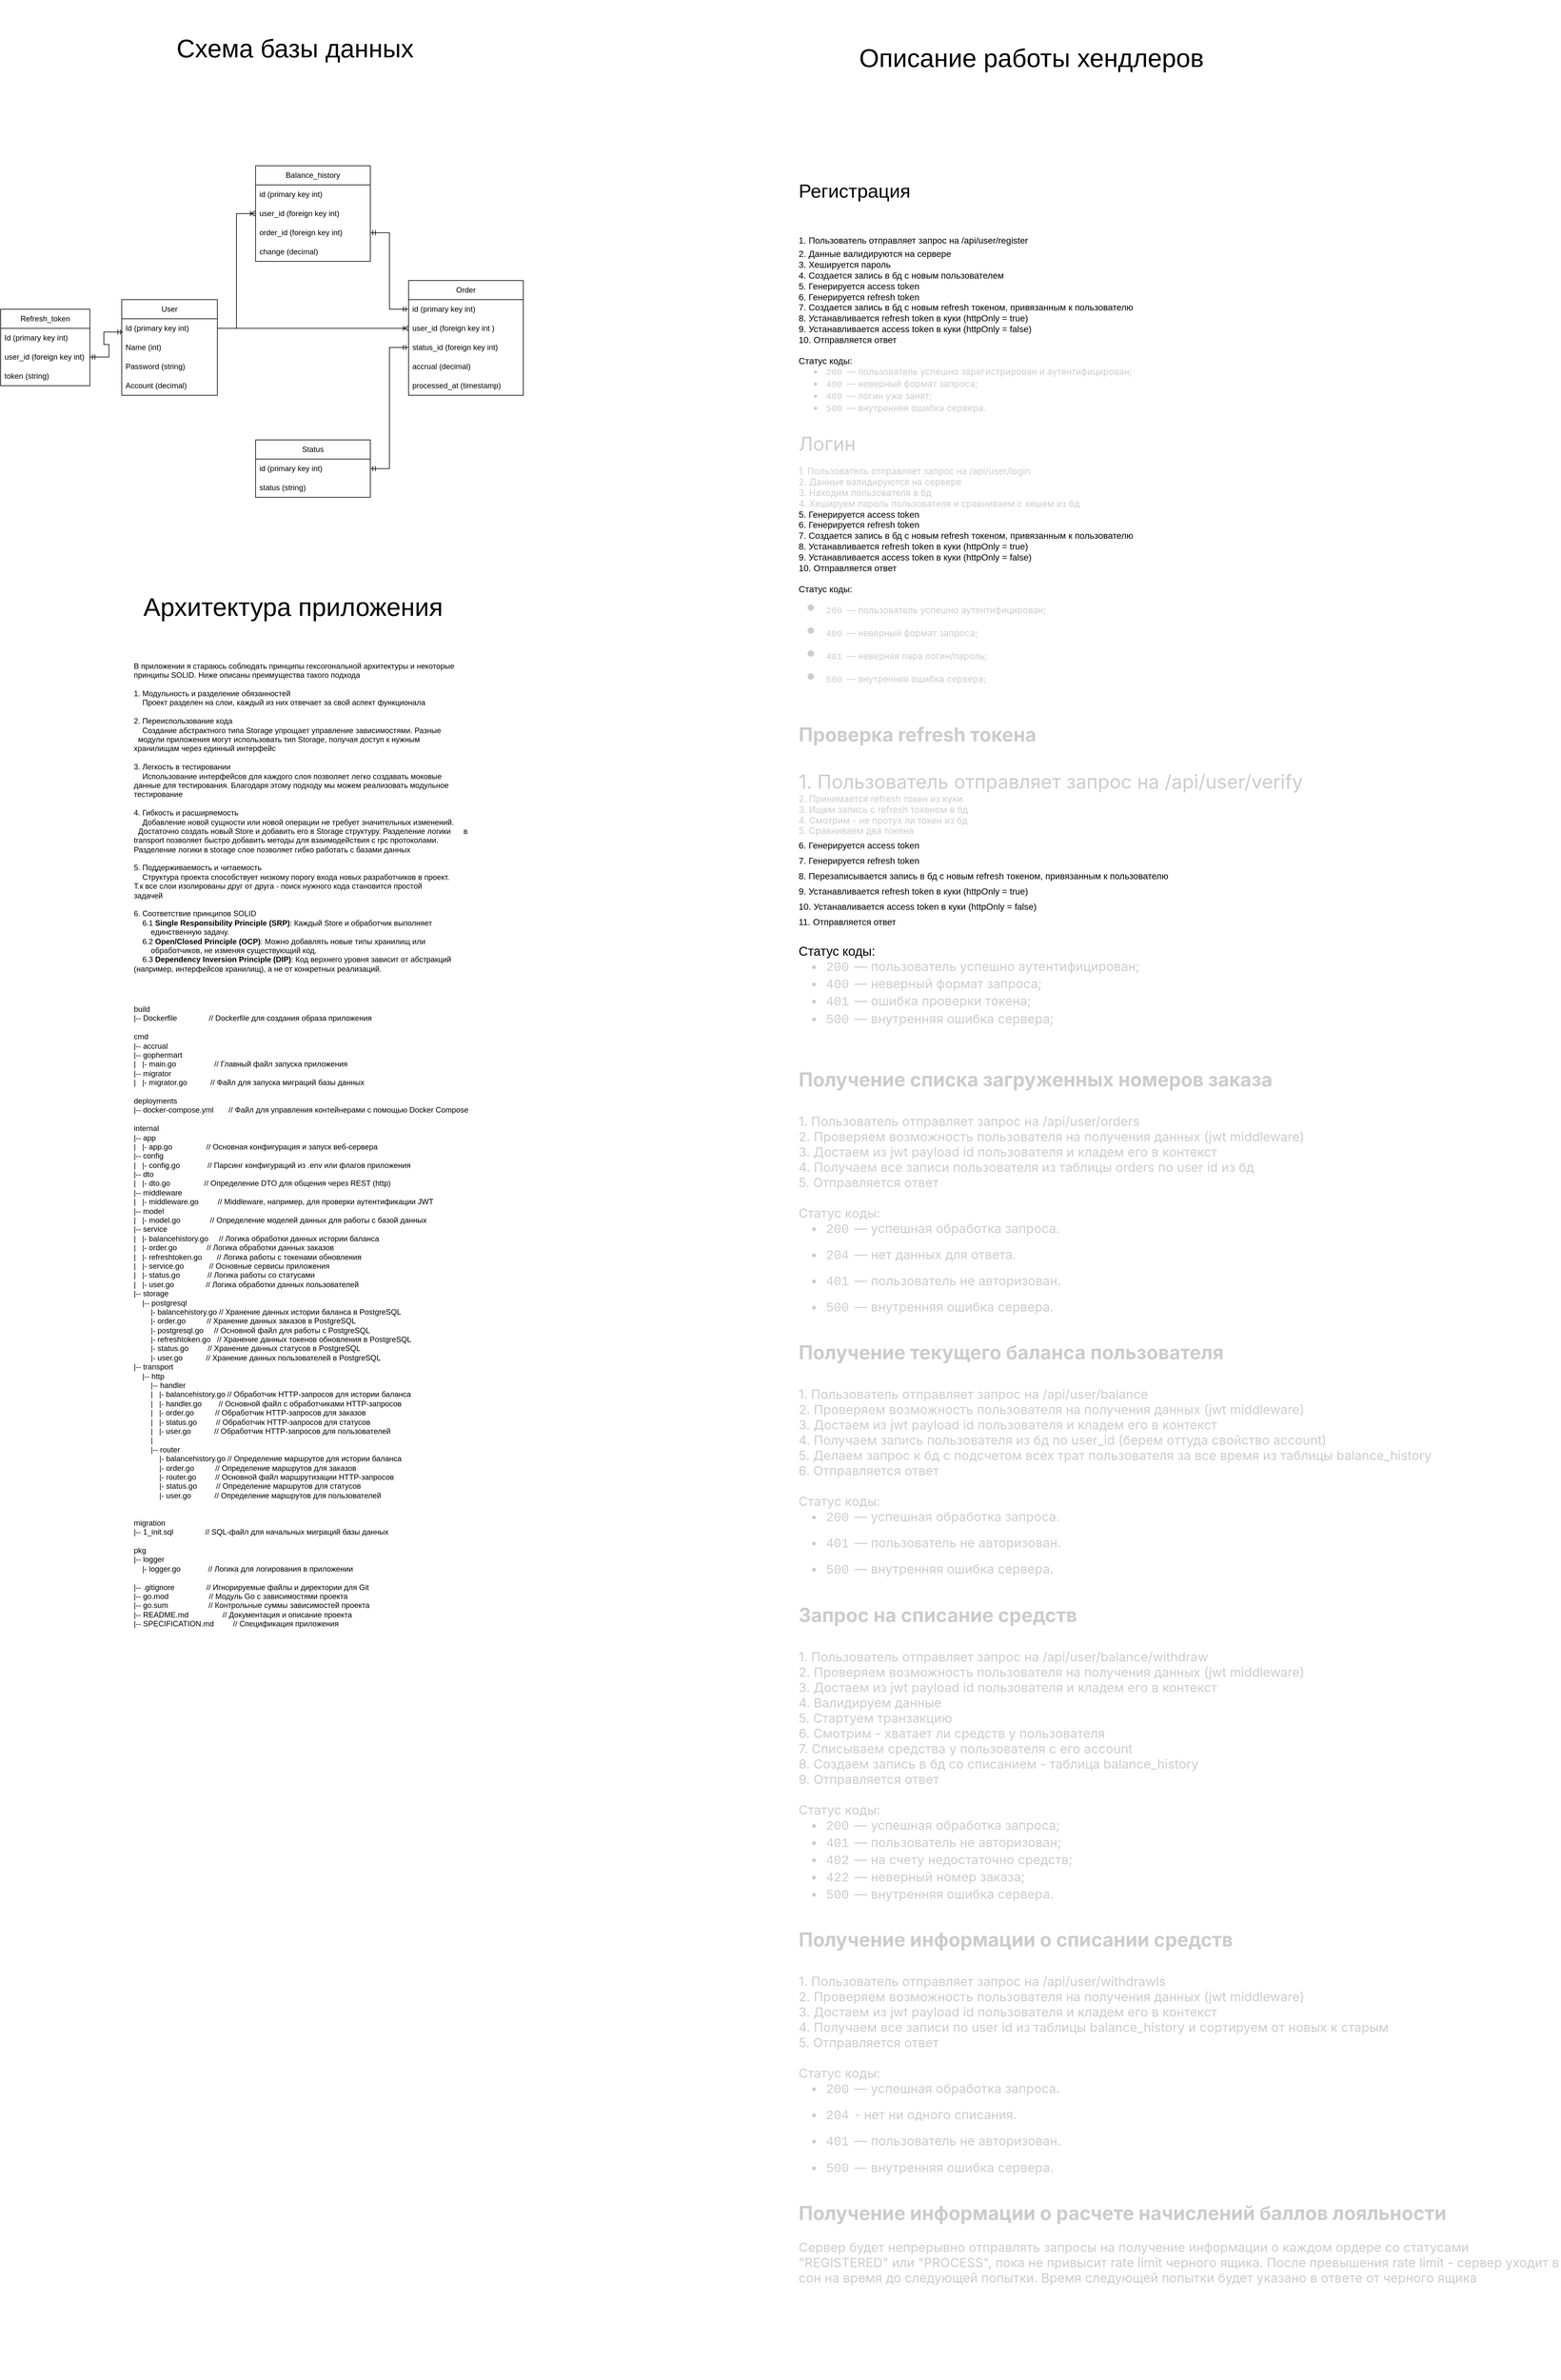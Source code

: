 <mxfile version="24.7.5">
  <diagram name="Страница — 1" id="DOLEwfkjcWHq4bvxf3XI">
    <mxGraphModel dx="2280" dy="1651" grid="1" gridSize="7" guides="1" tooltips="1" connect="1" arrows="1" fold="1" page="1" pageScale="1" pageWidth="2339" pageHeight="3300" math="0" shadow="0">
      <root>
        <mxCell id="0" />
        <mxCell id="1" parent="0" />
        <mxCell id="KpnvzGDNB_tsbz5eWH8U-1" value="User" style="swimlane;fontStyle=0;childLayout=stackLayout;horizontal=1;startSize=30;horizontalStack=0;resizeParent=1;resizeParentMax=0;resizeLast=0;collapsible=1;marginBottom=0;whiteSpace=wrap;html=1;" parent="1" vertex="1">
          <mxGeometry x="270" y="560" width="150" height="150" as="geometry" />
        </mxCell>
        <mxCell id="KpnvzGDNB_tsbz5eWH8U-2" value="Id (primary key int)" style="text;strokeColor=none;fillColor=none;align=left;verticalAlign=middle;spacingLeft=4;spacingRight=4;overflow=hidden;points=[[0,0.5],[1,0.5]];portConstraint=eastwest;rotatable=0;whiteSpace=wrap;html=1;" parent="KpnvzGDNB_tsbz5eWH8U-1" vertex="1">
          <mxGeometry y="30" width="150" height="30" as="geometry" />
        </mxCell>
        <mxCell id="KpnvzGDNB_tsbz5eWH8U-3" value="Name (int)" style="text;strokeColor=none;fillColor=none;align=left;verticalAlign=middle;spacingLeft=4;spacingRight=4;overflow=hidden;points=[[0,0.5],[1,0.5]];portConstraint=eastwest;rotatable=0;whiteSpace=wrap;html=1;" parent="KpnvzGDNB_tsbz5eWH8U-1" vertex="1">
          <mxGeometry y="60" width="150" height="30" as="geometry" />
        </mxCell>
        <mxCell id="KpnvzGDNB_tsbz5eWH8U-4" value="Password (string)" style="text;strokeColor=none;fillColor=none;align=left;verticalAlign=middle;spacingLeft=4;spacingRight=4;overflow=hidden;points=[[0,0.5],[1,0.5]];portConstraint=eastwest;rotatable=0;whiteSpace=wrap;html=1;" parent="KpnvzGDNB_tsbz5eWH8U-1" vertex="1">
          <mxGeometry y="90" width="150" height="30" as="geometry" />
        </mxCell>
        <mxCell id="KpnvzGDNB_tsbz5eWH8U-5" value="Account (decimal)" style="text;strokeColor=none;fillColor=none;align=left;verticalAlign=middle;spacingLeft=4;spacingRight=4;overflow=hidden;points=[[0,0.5],[1,0.5]];portConstraint=eastwest;rotatable=0;whiteSpace=wrap;html=1;" parent="KpnvzGDNB_tsbz5eWH8U-1" vertex="1">
          <mxGeometry y="120" width="150" height="30" as="geometry" />
        </mxCell>
        <mxCell id="KpnvzGDNB_tsbz5eWH8U-6" value="Refresh_token" style="swimlane;fontStyle=0;childLayout=stackLayout;horizontal=1;startSize=30;horizontalStack=0;resizeParent=1;resizeParentMax=0;resizeLast=0;collapsible=1;marginBottom=0;whiteSpace=wrap;html=1;" parent="1" vertex="1">
          <mxGeometry x="80" y="575" width="140" height="120" as="geometry" />
        </mxCell>
        <mxCell id="KpnvzGDNB_tsbz5eWH8U-7" value="Id (primary key int)" style="text;strokeColor=none;fillColor=none;align=left;verticalAlign=middle;spacingLeft=4;spacingRight=4;overflow=hidden;points=[[0,0.5],[1,0.5]];portConstraint=eastwest;rotatable=0;whiteSpace=wrap;html=1;" parent="KpnvzGDNB_tsbz5eWH8U-6" vertex="1">
          <mxGeometry y="30" width="140" height="30" as="geometry" />
        </mxCell>
        <mxCell id="KpnvzGDNB_tsbz5eWH8U-8" value="user_id (foreign key int)" style="text;strokeColor=none;fillColor=none;align=left;verticalAlign=middle;spacingLeft=4;spacingRight=4;overflow=hidden;points=[[0,0.5],[1,0.5]];portConstraint=eastwest;rotatable=0;whiteSpace=wrap;html=1;" parent="KpnvzGDNB_tsbz5eWH8U-6" vertex="1">
          <mxGeometry y="60" width="140" height="30" as="geometry" />
        </mxCell>
        <mxCell id="KpnvzGDNB_tsbz5eWH8U-9" value="token (string)" style="text;strokeColor=none;fillColor=none;align=left;verticalAlign=middle;spacingLeft=4;spacingRight=4;overflow=hidden;points=[[0,0.5],[1,0.5]];portConstraint=eastwest;rotatable=0;whiteSpace=wrap;html=1;" parent="KpnvzGDNB_tsbz5eWH8U-6" vertex="1">
          <mxGeometry y="90" width="140" height="30" as="geometry" />
        </mxCell>
        <mxCell id="KpnvzGDNB_tsbz5eWH8U-11" value="Order" style="swimlane;fontStyle=0;childLayout=stackLayout;horizontal=1;startSize=30;horizontalStack=0;resizeParent=1;resizeParentMax=0;resizeLast=0;collapsible=1;marginBottom=0;whiteSpace=wrap;html=1;" parent="1" vertex="1">
          <mxGeometry x="720" y="530" width="180" height="180" as="geometry" />
        </mxCell>
        <mxCell id="KpnvzGDNB_tsbz5eWH8U-12" value="id (primary key int)" style="text;strokeColor=none;fillColor=none;align=left;verticalAlign=middle;spacingLeft=4;spacingRight=4;overflow=hidden;points=[[0,0.5],[1,0.5]];portConstraint=eastwest;rotatable=0;whiteSpace=wrap;html=1;" parent="KpnvzGDNB_tsbz5eWH8U-11" vertex="1">
          <mxGeometry y="30" width="180" height="30" as="geometry" />
        </mxCell>
        <mxCell id="KpnvzGDNB_tsbz5eWH8U-13" value="user_id (foreign key int&amp;nbsp;)" style="text;strokeColor=none;fillColor=none;align=left;verticalAlign=middle;spacingLeft=4;spacingRight=4;overflow=hidden;points=[[0,0.5],[1,0.5]];portConstraint=eastwest;rotatable=0;whiteSpace=wrap;html=1;" parent="KpnvzGDNB_tsbz5eWH8U-11" vertex="1">
          <mxGeometry y="60" width="180" height="30" as="geometry" />
        </mxCell>
        <mxCell id="KpnvzGDNB_tsbz5eWH8U-14" value="status_id (foreign key int)" style="text;strokeColor=none;fillColor=none;align=left;verticalAlign=middle;spacingLeft=4;spacingRight=4;overflow=hidden;points=[[0,0.5],[1,0.5]];portConstraint=eastwest;rotatable=0;whiteSpace=wrap;html=1;" parent="KpnvzGDNB_tsbz5eWH8U-11" vertex="1">
          <mxGeometry y="90" width="180" height="30" as="geometry" />
        </mxCell>
        <mxCell id="KpnvzGDNB_tsbz5eWH8U-15" value="accrual (decimal)" style="text;strokeColor=none;fillColor=none;align=left;verticalAlign=middle;spacingLeft=4;spacingRight=4;overflow=hidden;points=[[0,0.5],[1,0.5]];portConstraint=eastwest;rotatable=0;whiteSpace=wrap;html=1;" parent="KpnvzGDNB_tsbz5eWH8U-11" vertex="1">
          <mxGeometry y="120" width="180" height="30" as="geometry" />
        </mxCell>
        <mxCell id="KpnvzGDNB_tsbz5eWH8U-16" value="processed_at (timestamp)" style="text;strokeColor=none;fillColor=none;align=left;verticalAlign=middle;spacingLeft=4;spacingRight=4;overflow=hidden;points=[[0,0.5],[1,0.5]];portConstraint=eastwest;rotatable=0;whiteSpace=wrap;html=1;" parent="KpnvzGDNB_tsbz5eWH8U-11" vertex="1">
          <mxGeometry y="150" width="180" height="30" as="geometry" />
        </mxCell>
        <mxCell id="KpnvzGDNB_tsbz5eWH8U-17" value="Status" style="swimlane;fontStyle=0;childLayout=stackLayout;horizontal=1;startSize=30;horizontalStack=0;resizeParent=1;resizeParentMax=0;resizeLast=0;collapsible=1;marginBottom=0;whiteSpace=wrap;html=1;" parent="1" vertex="1">
          <mxGeometry x="480" y="780" width="180" height="90" as="geometry" />
        </mxCell>
        <mxCell id="KpnvzGDNB_tsbz5eWH8U-18" value="id (primary key int)" style="text;strokeColor=none;fillColor=none;align=left;verticalAlign=middle;spacingLeft=4;spacingRight=4;overflow=hidden;points=[[0,0.5],[1,0.5]];portConstraint=eastwest;rotatable=0;whiteSpace=wrap;html=1;" parent="KpnvzGDNB_tsbz5eWH8U-17" vertex="1">
          <mxGeometry y="30" width="180" height="30" as="geometry" />
        </mxCell>
        <mxCell id="KpnvzGDNB_tsbz5eWH8U-22" value="status (string)" style="text;strokeColor=none;fillColor=none;align=left;verticalAlign=middle;spacingLeft=4;spacingRight=4;overflow=hidden;points=[[0,0.5],[1,0.5]];portConstraint=eastwest;rotatable=0;whiteSpace=wrap;html=1;" parent="KpnvzGDNB_tsbz5eWH8U-17" vertex="1">
          <mxGeometry y="60" width="180" height="30" as="geometry" />
        </mxCell>
        <mxCell id="KpnvzGDNB_tsbz5eWH8U-23" value="Balance_history" style="swimlane;fontStyle=0;childLayout=stackLayout;horizontal=1;startSize=30;horizontalStack=0;resizeParent=1;resizeParentMax=0;resizeLast=0;collapsible=1;marginBottom=0;whiteSpace=wrap;html=1;" parent="1" vertex="1">
          <mxGeometry x="480" y="350" width="180" height="150" as="geometry" />
        </mxCell>
        <mxCell id="KpnvzGDNB_tsbz5eWH8U-24" value="id (primary key int)" style="text;strokeColor=none;fillColor=none;align=left;verticalAlign=middle;spacingLeft=4;spacingRight=4;overflow=hidden;points=[[0,0.5],[1,0.5]];portConstraint=eastwest;rotatable=0;whiteSpace=wrap;html=1;" parent="KpnvzGDNB_tsbz5eWH8U-23" vertex="1">
          <mxGeometry y="30" width="180" height="30" as="geometry" />
        </mxCell>
        <mxCell id="KpnvzGDNB_tsbz5eWH8U-25" value="user_id (foreign key int)" style="text;strokeColor=none;fillColor=none;align=left;verticalAlign=middle;spacingLeft=4;spacingRight=4;overflow=hidden;points=[[0,0.5],[1,0.5]];portConstraint=eastwest;rotatable=0;whiteSpace=wrap;html=1;" parent="KpnvzGDNB_tsbz5eWH8U-23" vertex="1">
          <mxGeometry y="60" width="180" height="30" as="geometry" />
        </mxCell>
        <mxCell id="KpnvzGDNB_tsbz5eWH8U-26" value="order_id (foreign key int)" style="text;strokeColor=none;fillColor=none;align=left;verticalAlign=middle;spacingLeft=4;spacingRight=4;overflow=hidden;points=[[0,0.5],[1,0.5]];portConstraint=eastwest;rotatable=0;whiteSpace=wrap;html=1;" parent="KpnvzGDNB_tsbz5eWH8U-23" vertex="1">
          <mxGeometry y="90" width="180" height="30" as="geometry" />
        </mxCell>
        <mxCell id="KpnvzGDNB_tsbz5eWH8U-27" value="change (decimal)" style="text;strokeColor=none;fillColor=none;align=left;verticalAlign=middle;spacingLeft=4;spacingRight=4;overflow=hidden;points=[[0,0.5],[1,0.5]];portConstraint=eastwest;rotatable=0;whiteSpace=wrap;html=1;" parent="KpnvzGDNB_tsbz5eWH8U-23" vertex="1">
          <mxGeometry y="120" width="180" height="30" as="geometry" />
        </mxCell>
        <mxCell id="KpnvzGDNB_tsbz5eWH8U-28" value="" style="edgeStyle=entityRelationEdgeStyle;fontSize=12;html=1;endArrow=ERmandOne;startArrow=ERmandOne;rounded=0;entryX=0.013;entryY=0.693;entryDx=0;entryDy=0;entryPerimeter=0;exitX=1;exitY=0.5;exitDx=0;exitDy=0;" parent="1" source="KpnvzGDNB_tsbz5eWH8U-8" target="KpnvzGDNB_tsbz5eWH8U-2" edge="1">
          <mxGeometry width="100" height="100" relative="1" as="geometry">
            <mxPoint x="260" y="760" as="sourcePoint" />
            <mxPoint x="360" y="660" as="targetPoint" />
          </mxGeometry>
        </mxCell>
        <mxCell id="KpnvzGDNB_tsbz5eWH8U-29" value="" style="edgeStyle=entityRelationEdgeStyle;fontSize=12;html=1;endArrow=ERoneToMany;rounded=0;exitX=1;exitY=0.5;exitDx=0;exitDy=0;entryX=0;entryY=0.5;entryDx=0;entryDy=0;" parent="1" source="KpnvzGDNB_tsbz5eWH8U-2" target="KpnvzGDNB_tsbz5eWH8U-13" edge="1">
          <mxGeometry width="100" height="100" relative="1" as="geometry">
            <mxPoint x="400" y="760" as="sourcePoint" />
            <mxPoint x="500" y="660" as="targetPoint" />
          </mxGeometry>
        </mxCell>
        <mxCell id="KpnvzGDNB_tsbz5eWH8U-30" value="" style="edgeStyle=entityRelationEdgeStyle;fontSize=12;html=1;endArrow=ERmandOne;startArrow=ERmandOne;rounded=0;entryX=1;entryY=0.5;entryDx=0;entryDy=0;exitX=0;exitY=0.5;exitDx=0;exitDy=0;" parent="1" source="KpnvzGDNB_tsbz5eWH8U-14" target="KpnvzGDNB_tsbz5eWH8U-18" edge="1">
          <mxGeometry width="100" height="100" relative="1" as="geometry">
            <mxPoint x="570" y="720" as="sourcePoint" />
            <mxPoint x="670" y="620" as="targetPoint" />
          </mxGeometry>
        </mxCell>
        <mxCell id="KpnvzGDNB_tsbz5eWH8U-31" value="" style="edgeStyle=entityRelationEdgeStyle;fontSize=12;html=1;endArrow=ERoneToMany;rounded=0;exitX=1;exitY=0.5;exitDx=0;exitDy=0;entryX=0;entryY=0.5;entryDx=0;entryDy=0;" parent="1" source="KpnvzGDNB_tsbz5eWH8U-2" target="KpnvzGDNB_tsbz5eWH8U-25" edge="1">
          <mxGeometry width="100" height="100" relative="1" as="geometry">
            <mxPoint x="650" y="680" as="sourcePoint" />
            <mxPoint x="750" y="580" as="targetPoint" />
          </mxGeometry>
        </mxCell>
        <mxCell id="KpnvzGDNB_tsbz5eWH8U-32" value="" style="edgeStyle=entityRelationEdgeStyle;fontSize=12;html=1;endArrow=ERmandOne;startArrow=ERmandOne;rounded=0;exitX=1;exitY=0.5;exitDx=0;exitDy=0;entryX=0;entryY=0.5;entryDx=0;entryDy=0;" parent="1" source="KpnvzGDNB_tsbz5eWH8U-26" target="KpnvzGDNB_tsbz5eWH8U-12" edge="1">
          <mxGeometry width="100" height="100" relative="1" as="geometry">
            <mxPoint x="650" y="660" as="sourcePoint" />
            <mxPoint x="750" y="560" as="targetPoint" />
          </mxGeometry>
        </mxCell>
        <mxCell id="KpnvzGDNB_tsbz5eWH8U-33" value="&lt;font style=&quot;font-size: 40px;&quot;&gt;Схема базы данных&lt;/font&gt;" style="text;strokeColor=none;fillColor=none;align=left;verticalAlign=middle;spacingLeft=4;spacingRight=4;overflow=hidden;points=[[0,0.5],[1,0.5]];portConstraint=eastwest;rotatable=0;whiteSpace=wrap;html=1;" parent="1" vertex="1">
          <mxGeometry x="350" y="90" width="430" height="150" as="geometry" />
        </mxCell>
        <mxCell id="KpnvzGDNB_tsbz5eWH8U-34" value="&lt;font style=&quot;font-size: 40px;&quot;&gt;Архитектура приложения&lt;/font&gt;" style="text;strokeColor=none;fillColor=none;align=left;verticalAlign=middle;spacingLeft=4;spacingRight=4;overflow=hidden;points=[[0,0.5],[1,0.5]];portConstraint=eastwest;rotatable=0;whiteSpace=wrap;html=1;" parent="1" vertex="1">
          <mxGeometry x="297.5" y="966" width="505" height="150" as="geometry" />
        </mxCell>
        <mxCell id="KpnvzGDNB_tsbz5eWH8U-58" value="В приложении я стараюсь соблюдать принципы гексогональной архитектуры и некоторые принципы SOLID. Ниже описаны преимущества такого подхода&lt;div&gt;&lt;br&gt;&lt;div&gt;1. Модульность и разделение обязанностей&lt;/div&gt;&lt;div&gt;&amp;nbsp; &amp;nbsp; Проект разделен на слои, каждый из них отвечает за свой аспект функционала&lt;/div&gt;&lt;div&gt;&lt;br&gt;&lt;/div&gt;&lt;div&gt;2. Переиспользование кода&lt;/div&gt;&lt;div&gt;&amp;nbsp; &amp;nbsp; Создание абстрактного типа Storage упрощает управление зависимостями. Разные&amp;nbsp; &amp;nbsp; &amp;nbsp; &amp;nbsp; &amp;nbsp; &amp;nbsp; &amp;nbsp; модули приложения могут использовать тип Storage, получая доступ к нужным&amp;nbsp; &amp;nbsp; &amp;nbsp; &amp;nbsp; &amp;nbsp; &amp;nbsp; &amp;nbsp; &amp;nbsp; &amp;nbsp; &amp;nbsp; &amp;nbsp; хранилищам через единный интерфейс&amp;nbsp;&lt;/div&gt;&lt;div&gt;&lt;br&gt;3. Легкость в тестировании&lt;/div&gt;&lt;div&gt;&amp;nbsp; &amp;nbsp; Использование интерфейсов для каждого слоя позволяет легко создавать моковые&amp;nbsp; &amp;nbsp; &amp;nbsp; &amp;nbsp; &amp;nbsp; &amp;nbsp; данные для тестирования. Благодаря этому подходу мы можем реализовать модульное&amp;nbsp; &amp;nbsp; &amp;nbsp; тестирование&lt;/div&gt;&lt;div&gt;&lt;br&gt;&lt;/div&gt;&lt;div&gt;4. Гибкость и расширяемость&lt;/div&gt;&lt;div&gt;&amp;nbsp; &amp;nbsp; Добавление новой сущности или новой операции не требует значительных изменений.&amp;nbsp; &amp;nbsp; &amp;nbsp; &amp;nbsp; Достаточно создать новый Store и добавить его в Storage структуру. Разделение логики&amp;nbsp; &amp;nbsp; &amp;nbsp; в transport позволяет быстро добавить методы для взаимодействия с rpc протоколами.&amp;nbsp; &amp;nbsp; &amp;nbsp; &amp;nbsp; Разделение логики в storage слое позволяет гибко работать с базами данных&lt;/div&gt;&lt;div&gt;&lt;br&gt;&lt;/div&gt;&lt;div&gt;5. Поддерживаемость и читаемость&lt;/div&gt;&lt;div&gt;&amp;nbsp; &amp;nbsp; Структура проекта способствует низкому порогу входа новых разработчиков в проект.&amp;nbsp; &amp;nbsp; &amp;nbsp; &amp;nbsp; Т.к все слои изолированы друг от друга - поиск нужного кода становится простой&amp;nbsp; &amp;nbsp; &amp;nbsp; &amp;nbsp; &amp;nbsp; &amp;nbsp; &amp;nbsp; &amp;nbsp; задачей&amp;nbsp;&lt;/div&gt;&lt;/div&gt;&lt;div&gt;&lt;br&gt;&lt;/div&gt;&lt;div&gt;6. Соответствие принципов SOLID&lt;/div&gt;&lt;div&gt;&amp;nbsp; &amp;nbsp; 6.1&amp;nbsp;&lt;strong style=&quot;background-color: initial;&quot;&gt;Single Responsibility Principle (SRP)&lt;/strong&gt;&lt;span style=&quot;background-color: initial;&quot;&gt;: Каждый Store и обработчик выполняет&amp;nbsp; &amp;nbsp; &amp;nbsp; &amp;nbsp; &amp;nbsp; &amp;nbsp; &amp;nbsp; &amp;nbsp; &amp;nbsp; &amp;nbsp; &amp;nbsp; &amp;nbsp; единственную задачу.&lt;/span&gt;&lt;/div&gt;&lt;div&gt;&lt;span style=&quot;background-color: initial;&quot;&gt;&amp;nbsp; &amp;nbsp; 6.2&amp;nbsp;&lt;/span&gt;&lt;strong style=&quot;background-color: initial;&quot;&gt;Open/Closed Principle (OCP)&lt;/strong&gt;&lt;span style=&quot;background-color: initial;&quot;&gt;: Можно добавлять новые типы хранилищ или&amp;nbsp; &amp;nbsp; &amp;nbsp; &amp;nbsp; &amp;nbsp; &amp;nbsp; &amp;nbsp; &amp;nbsp; &amp;nbsp; &amp;nbsp; &amp;nbsp; &amp;nbsp; &amp;nbsp; &amp;nbsp; обработчиков, не изменяя существующий код.&lt;/span&gt;&lt;/div&gt;&lt;div&gt;&lt;span style=&quot;background-color: initial;&quot;&gt;&amp;nbsp; &amp;nbsp; 6.3&amp;nbsp;&lt;/span&gt;&lt;strong style=&quot;background-color: initial;&quot;&gt;Dependency Inversion Principle (DIP)&lt;/strong&gt;&lt;span style=&quot;background-color: initial;&quot;&gt;: Код верхнего уровня зависит от абстракций (например, интерфейсов хранилищ), а не от конкретных реализаций.&lt;/span&gt;&lt;/div&gt;" style="text;html=1;align=left;verticalAlign=middle;whiteSpace=wrap;rounded=0;" parent="1" vertex="1">
          <mxGeometry x="287" y="1093" width="526" height="557" as="geometry" />
        </mxCell>
        <mxCell id="KpnvzGDNB_tsbz5eWH8U-62" value="&lt;font style=&quot;font-size: 40px;&quot;&gt;Описание работы хендлеров&lt;/font&gt;" style="text;strokeColor=none;fillColor=none;align=left;verticalAlign=middle;spacingLeft=4;spacingRight=4;overflow=hidden;points=[[0,0.5],[1,0.5]];portConstraint=eastwest;rotatable=0;whiteSpace=wrap;html=1;" parent="1" vertex="1">
          <mxGeometry x="1421" y="105" width="630" height="150" as="geometry" />
        </mxCell>
        <mxCell id="KpnvzGDNB_tsbz5eWH8U-64" value="&lt;div&gt;&lt;div&gt;build&lt;/div&gt;&lt;div&gt;|-- Dockerfile&amp;nbsp; &amp;nbsp; &amp;nbsp; &amp;nbsp; &amp;nbsp; &amp;nbsp; &amp;nbsp; &amp;nbsp;// Dockerfile для создания образа приложения&lt;/div&gt;&lt;div&gt;&lt;br&gt;&lt;/div&gt;&lt;div&gt;cmd&lt;/div&gt;&lt;div&gt;|-- accrual&lt;/div&gt;&lt;div&gt;|-- gophermart&lt;/div&gt;&lt;div&gt;|&amp;nbsp; &amp;nbsp;|- main.go&amp;nbsp; &amp;nbsp; &amp;nbsp; &amp;nbsp; &amp;nbsp; &amp;nbsp; &amp;nbsp; &amp;nbsp; &amp;nbsp; // Главный файл запуска приложения&lt;/div&gt;&lt;div&gt;|-- migrator&lt;/div&gt;&lt;div&gt;|&amp;nbsp; &amp;nbsp;|- migrator.go&amp;nbsp; &amp;nbsp; &amp;nbsp; &amp;nbsp; &amp;nbsp; &amp;nbsp;// Файл для запуска миграций базы данных&lt;/div&gt;&lt;div&gt;&lt;br&gt;&lt;/div&gt;&lt;div&gt;deployments&lt;/div&gt;&lt;div&gt;|-- docker-compose.yml&amp;nbsp; &amp;nbsp; &amp;nbsp; &amp;nbsp;// Файл для управления контейнерами с помощью Docker Compose&lt;/div&gt;&lt;div&gt;&lt;br&gt;&lt;/div&gt;&lt;div&gt;internal&lt;/div&gt;&lt;div&gt;|-- app&lt;/div&gt;&lt;div&gt;|&amp;nbsp; &amp;nbsp;|- app.go&amp;nbsp; &amp;nbsp; &amp;nbsp; &amp;nbsp; &amp;nbsp; &amp;nbsp; &amp;nbsp; &amp;nbsp; // Основная конфигурация и запуск веб-сервера&lt;/div&gt;&lt;div&gt;|-- config&lt;/div&gt;&lt;div&gt;|&amp;nbsp; &amp;nbsp;|- config.go&amp;nbsp; &amp;nbsp; &amp;nbsp; &amp;nbsp; &amp;nbsp; &amp;nbsp; &amp;nbsp;// Парсинг конфигураций из .env или флагов приложения&lt;/div&gt;&lt;div&gt;|-- dto&lt;/div&gt;&lt;div&gt;|&amp;nbsp; &amp;nbsp;|- dto.go&amp;nbsp; &amp;nbsp; &amp;nbsp; &amp;nbsp; &amp;nbsp; &amp;nbsp; &amp;nbsp; &amp;nbsp; // Определение DTO для общения через REST (http)&lt;/div&gt;&lt;div&gt;|-- middleware&lt;/div&gt;&lt;div&gt;|&amp;nbsp; &amp;nbsp;|- middleware.go&amp;nbsp; &amp;nbsp; &amp;nbsp; &amp;nbsp; &amp;nbsp;// Middleware, например, для проверки аутентификации JWT&lt;/div&gt;&lt;div&gt;|-- model&lt;/div&gt;&lt;div&gt;|&amp;nbsp; &amp;nbsp;|- model.go&amp;nbsp; &amp;nbsp; &amp;nbsp; &amp;nbsp; &amp;nbsp; &amp;nbsp; &amp;nbsp; // Определение моделей данных для работы с базой данных&lt;/div&gt;&lt;div&gt;|-- service&lt;/div&gt;&lt;div&gt;|&amp;nbsp; &amp;nbsp;|- balancehistory.go&amp;nbsp; &amp;nbsp; &amp;nbsp;// Логика обработки данных истории баланса&lt;/div&gt;&lt;div&gt;|&amp;nbsp; &amp;nbsp;|- order.go&amp;nbsp; &amp;nbsp; &amp;nbsp; &amp;nbsp; &amp;nbsp; &amp;nbsp; &amp;nbsp; // Логика обработки данных заказов&lt;/div&gt;&lt;div&gt;|&amp;nbsp; &amp;nbsp;|- refreshtoken.go&amp;nbsp; &amp;nbsp; &amp;nbsp; &amp;nbsp;// Логика работы с токенами обновления&lt;/div&gt;&lt;div&gt;|&amp;nbsp; &amp;nbsp;|- service.go&amp;nbsp; &amp;nbsp; &amp;nbsp; &amp;nbsp; &amp;nbsp; &amp;nbsp; // Основные сервисы приложения&lt;/div&gt;&lt;div&gt;|&amp;nbsp; &amp;nbsp;|- status.go&amp;nbsp; &amp;nbsp; &amp;nbsp; &amp;nbsp; &amp;nbsp; &amp;nbsp; &amp;nbsp;// Логика работы со статусами&lt;/div&gt;&lt;div&gt;|&amp;nbsp; &amp;nbsp;|- user.go&amp;nbsp; &amp;nbsp; &amp;nbsp; &amp;nbsp; &amp;nbsp; &amp;nbsp; &amp;nbsp; &amp;nbsp;// Логика обработки данных пользователей&lt;/div&gt;&lt;div&gt;|-- storage&lt;/div&gt;&lt;div&gt;&amp;nbsp; &amp;nbsp; |-- postgresql&lt;/div&gt;&lt;div&gt;&amp;nbsp; &amp;nbsp; &amp;nbsp; &amp;nbsp; |- balancehistory.go // Хранение данных истории баланса в PostgreSQL&lt;/div&gt;&lt;div&gt;&amp;nbsp; &amp;nbsp; &amp;nbsp; &amp;nbsp; |- order.go&amp;nbsp; &amp;nbsp; &amp;nbsp; &amp;nbsp; &amp;nbsp; // Хранение данных заказов в PostgreSQL&lt;/div&gt;&lt;div&gt;&amp;nbsp; &amp;nbsp; &amp;nbsp; &amp;nbsp; |- postgresql.go&amp;nbsp; &amp;nbsp; &amp;nbsp;// Основной файл для работы с PostgreSQL&lt;/div&gt;&lt;div&gt;&amp;nbsp; &amp;nbsp; &amp;nbsp; &amp;nbsp; |- refreshtoken.go&amp;nbsp; &amp;nbsp;// Хранение данных токенов обновления в PostgreSQL&lt;/div&gt;&lt;div&gt;&amp;nbsp; &amp;nbsp; &amp;nbsp; &amp;nbsp; |- status.go&amp;nbsp; &amp;nbsp; &amp;nbsp; &amp;nbsp; &amp;nbsp;// Хранение данных статусов в PostgreSQL&lt;/div&gt;&lt;div&gt;&amp;nbsp; &amp;nbsp; &amp;nbsp; &amp;nbsp; |- user.go&amp;nbsp; &amp;nbsp; &amp;nbsp; &amp;nbsp; &amp;nbsp; &amp;nbsp;// Хранение данных пользователей в PostgreSQL&lt;/div&gt;&lt;div&gt;&lt;div&gt;&lt;span style=&quot;background-color: initial;&quot;&gt;|-- transport&lt;/span&gt;&lt;br&gt;&lt;/div&gt;&lt;div&gt;&amp;nbsp; &amp;nbsp; |-- http&lt;/div&gt;&lt;div&gt;&amp;nbsp; &amp;nbsp; &amp;nbsp; &amp;nbsp; |-- handler&lt;/div&gt;&lt;div&gt;&amp;nbsp; &amp;nbsp; &amp;nbsp; &amp;nbsp; |&amp;nbsp; &amp;nbsp;|- balancehistory.go // Обработчик HTTP-запросов для истории баланса&lt;/div&gt;&lt;div&gt;&amp;nbsp; &amp;nbsp; &amp;nbsp; &amp;nbsp; |&amp;nbsp; &amp;nbsp;|- handler.go&amp;nbsp; &amp;nbsp; &amp;nbsp; &amp;nbsp; // Основной файл с обработчиками HTTP-запросов&lt;/div&gt;&lt;div&gt;&amp;nbsp; &amp;nbsp; &amp;nbsp; &amp;nbsp; |&amp;nbsp; &amp;nbsp;|- order.go&amp;nbsp; &amp;nbsp; &amp;nbsp; &amp;nbsp; &amp;nbsp; // Обработчик HTTP-запросов для заказов&lt;/div&gt;&lt;div&gt;&amp;nbsp; &amp;nbsp; &amp;nbsp; &amp;nbsp; |&amp;nbsp; &amp;nbsp;|- status.go&amp;nbsp; &amp;nbsp; &amp;nbsp; &amp;nbsp; &amp;nbsp;// Обработчик HTTP-запросов для статусов&lt;/div&gt;&lt;div&gt;&amp;nbsp; &amp;nbsp; &amp;nbsp; &amp;nbsp; |&amp;nbsp; &amp;nbsp;|- user.go&amp;nbsp; &amp;nbsp; &amp;nbsp; &amp;nbsp; &amp;nbsp; &amp;nbsp;// Обработчик HTTP-запросов для пользователей&lt;/div&gt;&lt;div&gt;&amp;nbsp; &amp;nbsp; &amp;nbsp; &amp;nbsp; |&lt;/div&gt;&lt;div&gt;&amp;nbsp; &amp;nbsp; &amp;nbsp; &amp;nbsp; |-- router&lt;/div&gt;&lt;div&gt;&amp;nbsp; &amp;nbsp; &amp;nbsp; &amp;nbsp; &amp;nbsp; &amp;nbsp; |- balancehistory.go // Определение маршрутов для истории баланса&lt;/div&gt;&lt;div&gt;&amp;nbsp; &amp;nbsp; &amp;nbsp; &amp;nbsp; &amp;nbsp; &amp;nbsp; |- order.go&amp;nbsp; &amp;nbsp; &amp;nbsp; &amp;nbsp; &amp;nbsp; // Определение маршрутов для заказов&lt;/div&gt;&lt;div&gt;&amp;nbsp; &amp;nbsp; &amp;nbsp; &amp;nbsp; &amp;nbsp; &amp;nbsp; |- router.go&amp;nbsp; &amp;nbsp; &amp;nbsp; &amp;nbsp; &amp;nbsp;// Основной файл маршрутизации HTTP-запросов&lt;/div&gt;&lt;div&gt;&amp;nbsp; &amp;nbsp; &amp;nbsp; &amp;nbsp; &amp;nbsp; &amp;nbsp; |- status.go&amp;nbsp; &amp;nbsp; &amp;nbsp; &amp;nbsp; &amp;nbsp;// Определение маршрутов для статусов&lt;/div&gt;&lt;div&gt;&amp;nbsp; &amp;nbsp; &amp;nbsp; &amp;nbsp; &amp;nbsp; &amp;nbsp; |- user.go&amp;nbsp; &amp;nbsp; &amp;nbsp; &amp;nbsp; &amp;nbsp; &amp;nbsp;// Определение маршрутов для пользователей&lt;/div&gt;&lt;/div&gt;&lt;div&gt;&lt;br&gt;&lt;/div&gt;&lt;div&gt;&lt;br&gt;&lt;/div&gt;&lt;div&gt;migration&lt;/div&gt;&lt;div&gt;|-- 1_init.sql&amp;nbsp; &amp;nbsp; &amp;nbsp; &amp;nbsp; &amp;nbsp; &amp;nbsp; &amp;nbsp; &amp;nbsp;// SQL-файл для начальных миграций базы данных&lt;/div&gt;&lt;div&gt;&lt;br&gt;&lt;/div&gt;&lt;div&gt;pkg&lt;/div&gt;&lt;div&gt;|-- logger&lt;/div&gt;&lt;div&gt;&amp;nbsp; &amp;nbsp; |- logger.go&amp;nbsp; &amp;nbsp; &amp;nbsp; &amp;nbsp; &amp;nbsp; &amp;nbsp; &amp;nbsp;// Логика для логирования в приложении&lt;/div&gt;&lt;div&gt;&lt;br&gt;&lt;/div&gt;&lt;div&gt;|-- .gitignore&amp;nbsp; &amp;nbsp; &amp;nbsp; &amp;nbsp; &amp;nbsp; &amp;nbsp; &amp;nbsp; &amp;nbsp;// Игнорируемые файлы и директории для Git&lt;/div&gt;&lt;div&gt;|-- go.mod&amp;nbsp; &amp;nbsp; &amp;nbsp; &amp;nbsp; &amp;nbsp; &amp;nbsp; &amp;nbsp; &amp;nbsp; &amp;nbsp; &amp;nbsp;// Модуль Go с зависимостями проекта&lt;/div&gt;&lt;div&gt;|-- go.sum&amp;nbsp; &amp;nbsp; &amp;nbsp; &amp;nbsp; &amp;nbsp; &amp;nbsp; &amp;nbsp; &amp;nbsp; &amp;nbsp; &amp;nbsp;// Контрольные суммы зависимостей проекта&lt;/div&gt;&lt;div&gt;|-- README.md&amp;nbsp; &amp;nbsp; &amp;nbsp; &amp;nbsp; &amp;nbsp; &amp;nbsp; &amp;nbsp; &amp;nbsp; // Документация и описание проекта&lt;/div&gt;&lt;div&gt;|-- SPECIFICATION.md&amp;nbsp; &amp;nbsp; &amp;nbsp; &amp;nbsp; &amp;nbsp;// Спецификация приложения&lt;/div&gt;&lt;/div&gt;&lt;div&gt;&lt;br&gt;&lt;/div&gt;" style="text;html=1;align=left;verticalAlign=middle;whiteSpace=wrap;rounded=0;" parent="1" vertex="1">
          <mxGeometry x="287" y="1656" width="868" height="1012" as="geometry" />
        </mxCell>
        <mxCell id="KpnvzGDNB_tsbz5eWH8U-65" value="&lt;font style=&quot;font-size: 30px;&quot;&gt;Регистрация&lt;/font&gt;&lt;div style=&quot;font-size: 30px;&quot;&gt;&lt;font style=&quot;font-size: 14px;&quot;&gt;&lt;br&gt;1. Пользователь отправляет запрос на /api/user/register&lt;/font&gt;&lt;div style=&quot;font-size: 14px;&quot;&gt;&lt;font style=&quot;font-size: 14px;&quot;&gt;2. Д&lt;span style=&quot;background-color: initial;&quot;&gt;анные валидируются на сервере&lt;/span&gt;&lt;/font&gt;&lt;/div&gt;&lt;div style=&quot;font-size: 14px;&quot;&gt;&lt;span style=&quot;background-color: initial;&quot;&gt;&lt;font style=&quot;font-size: 14px;&quot;&gt;3. Хешируется пароль&lt;/font&gt;&lt;/span&gt;&lt;/div&gt;&lt;div style=&quot;font-size: 14px;&quot;&gt;&lt;span style=&quot;background-color: initial;&quot;&gt;&lt;font style=&quot;font-size: 14px;&quot;&gt;4. Создается запись в бд c новым пользователем&lt;/font&gt;&lt;/span&gt;&lt;/div&gt;&lt;div style=&quot;font-size: 14px;&quot;&gt;&lt;span style=&quot;background-color: initial;&quot;&gt;&lt;font style=&quot;font-size: 14px;&quot;&gt;5. Генерируется access token&lt;/font&gt;&lt;/span&gt;&lt;/div&gt;&lt;div style=&quot;font-size: 14px;&quot;&gt;&lt;span style=&quot;background-color: initial;&quot;&gt;&lt;font style=&quot;font-size: 14px;&quot;&gt;6. Генерируется refresh token&lt;/font&gt;&lt;/span&gt;&lt;/div&gt;&lt;div style=&quot;font-size: 14px;&quot;&gt;&lt;span style=&quot;background-color: initial;&quot;&gt;&lt;font style=&quot;font-size: 14px;&quot;&gt;7. Создается запись в бд с новым refresh токеном, привязанным к пользователю&lt;/font&gt;&lt;/span&gt;&lt;/div&gt;&lt;div style=&quot;font-size: 14px;&quot;&gt;&lt;span style=&quot;background-color: initial;&quot;&gt;&lt;font style=&quot;font-size: 14px;&quot;&gt;8. Устанавливается refresh token в куки (httpOnly = true)&lt;/font&gt;&lt;/span&gt;&lt;/div&gt;&lt;div style=&quot;font-size: 14px;&quot;&gt;&lt;span style=&quot;background-color: initial;&quot;&gt;&lt;font style=&quot;font-size: 14px;&quot;&gt;9. Устанавливается access token в куки (httpOnly = false)&lt;/font&gt;&lt;/span&gt;&lt;/div&gt;&lt;div style=&quot;font-size: 14px;&quot;&gt;&lt;span style=&quot;background-color: initial;&quot;&gt;&lt;font style=&quot;font-size: 14px;&quot;&gt;10. Отправляется ответ&lt;br&gt;&lt;br&gt;Статус коды:&lt;/font&gt;&lt;/span&gt;&lt;/div&gt;&lt;div style=&quot;font-size: 14px;&quot;&gt;&lt;ul style=&quot;margin-top: 0px; margin-bottom: 0.7em; position: relative; color: rgb(204, 204, 204); font-family: -apple-system, &amp;quot;system-ui&amp;quot;, &amp;quot;Segoe WPC&amp;quot;, &amp;quot;Segoe UI&amp;quot;, system-ui, Ubuntu, &amp;quot;Droid Sans&amp;quot;, sans-serif;&quot; dir=&quot;auto&quot; class=&quot;code-line&quot; data-line=&quot;91&quot;&gt;&lt;li style=&quot;position: relative;&quot; dir=&quot;auto&quot; class=&quot;code-line&quot; data-line=&quot;91&quot;&gt;&lt;font style=&quot;font-size: 14px;&quot;&gt;&lt;code style=&quot;color: var(--vscode-textPreformat-foreground); background-color: var(--vscode-textPreformat-background); padding: 1px 3px; border-radius: 4px; line-height: 1.357em; font-family: var(--vscode-editor-font-family, &amp;quot;SF Mono&amp;quot;, Monaco, Menlo, Consolas, &amp;quot;Ubuntu Mono&amp;quot;, &amp;quot;Liberation Mono&amp;quot;, &amp;quot;DejaVu Sans Mono&amp;quot;, &amp;quot;Courier New&amp;quot;, monospace);&quot;&gt;200&lt;/code&gt;&amp;nbsp;— пользователь успешно зарегистрирован и аутентифицирован;&lt;/font&gt;&lt;/li&gt;&lt;li style=&quot;position: relative;&quot; dir=&quot;auto&quot; class=&quot;code-line&quot; data-line=&quot;92&quot;&gt;&lt;font style=&quot;font-size: 14px;&quot;&gt;&lt;code style=&quot;color: var(--vscode-textPreformat-foreground); background-color: var(--vscode-textPreformat-background); padding: 1px 3px; border-radius: 4px; line-height: 1.357em; font-family: var(--vscode-editor-font-family, &amp;quot;SF Mono&amp;quot;, Monaco, Menlo, Consolas, &amp;quot;Ubuntu Mono&amp;quot;, &amp;quot;Liberation Mono&amp;quot;, &amp;quot;DejaVu Sans Mono&amp;quot;, &amp;quot;Courier New&amp;quot;, monospace);&quot;&gt;400&lt;/code&gt;&amp;nbsp;— неверный формат запроса;&lt;/font&gt;&lt;/li&gt;&lt;li style=&quot;position: relative;&quot; dir=&quot;auto&quot; class=&quot;code-line&quot; data-line=&quot;93&quot;&gt;&lt;font style=&quot;font-size: 14px;&quot;&gt;&lt;code style=&quot;color: var(--vscode-textPreformat-foreground); background-color: var(--vscode-textPreformat-background); padding: 1px 3px; border-radius: 4px; line-height: 1.357em; font-family: var(--vscode-editor-font-family, &amp;quot;SF Mono&amp;quot;, Monaco, Menlo, Consolas, &amp;quot;Ubuntu Mono&amp;quot;, &amp;quot;Liberation Mono&amp;quot;, &amp;quot;DejaVu Sans Mono&amp;quot;, &amp;quot;Courier New&amp;quot;, monospace);&quot;&gt;409&lt;/code&gt;&amp;nbsp;— логин уже занят;&lt;/font&gt;&lt;/li&gt;&lt;li style=&quot;position: relative;&quot; dir=&quot;auto&quot; class=&quot;code-line&quot; data-line=&quot;94&quot;&gt;&lt;font style=&quot;font-size: 14px;&quot;&gt;&lt;code style=&quot;color: var(--vscode-textPreformat-foreground); background-color: var(--vscode-textPreformat-background); padding: 1px 3px; border-radius: 4px; line-height: 1.357em; font-family: var(--vscode-editor-font-family, &amp;quot;SF Mono&amp;quot;, Monaco, Menlo, Consolas, &amp;quot;Ubuntu Mono&amp;quot;, &amp;quot;Liberation Mono&amp;quot;, &amp;quot;DejaVu Sans Mono&amp;quot;, &amp;quot;Courier New&amp;quot;, monospace);&quot;&gt;500&lt;/code&gt;&amp;nbsp;— внутренняя ошибка сервера.&lt;/font&gt;&lt;/li&gt;&lt;/ul&gt;&lt;div&gt;&lt;font face=&quot;-apple-system, system-ui, Segoe WPC, Segoe UI, system-ui, Ubuntu, Droid Sans, sans-serif&quot; style=&quot;font-size: 14px;&quot; color=&quot;#cccccc&quot;&gt;&lt;br&gt;&lt;/font&gt;&lt;/div&gt;&lt;/div&gt;&lt;div style=&quot;&quot;&gt;&lt;font face=&quot;-apple-system, system-ui, Segoe WPC, Segoe UI, system-ui, Ubuntu, Droid Sans, sans-serif&quot; style=&quot;font-size: 30px;&quot; color=&quot;#cccccc&quot;&gt;Логин&lt;/font&gt;&lt;/div&gt;&lt;div style=&quot;font-size: 14px;&quot;&gt;&lt;font face=&quot;-apple-system, system-ui, Segoe WPC, Segoe UI, system-ui, Ubuntu, Droid Sans, sans-serif&quot; style=&quot;font-size: 14px;&quot; color=&quot;#cccccc&quot;&gt;&lt;br&gt;1. Пользователь отправляет запрос на /api/user/login&lt;/font&gt;&lt;/div&gt;&lt;div style=&quot;font-size: 14px;&quot;&gt;&lt;font face=&quot;-apple-system, system-ui, Segoe WPC, Segoe UI, system-ui, Ubuntu, Droid Sans, sans-serif&quot; style=&quot;font-size: 14px;&quot; color=&quot;#cccccc&quot;&gt;2. Данные валидируются на сервере&lt;/font&gt;&lt;/div&gt;&lt;div style=&quot;font-size: 14px;&quot;&gt;&lt;font face=&quot;-apple-system, system-ui, Segoe WPC, Segoe UI, system-ui, Ubuntu, Droid Sans, sans-serif&quot; style=&quot;font-size: 14px;&quot; color=&quot;#cccccc&quot;&gt;3. Находим пользователя в бд&lt;/font&gt;&lt;/div&gt;&lt;div style=&quot;font-size: 14px;&quot;&gt;&lt;font face=&quot;-apple-system, system-ui, Segoe WPC, Segoe UI, system-ui, Ubuntu, Droid Sans, sans-serif&quot; style=&quot;font-size: 14px;&quot; color=&quot;#cccccc&quot;&gt;4. Хешируем пароль пользователя и сравниваем с хешем из бд&lt;/font&gt;&lt;/div&gt;&lt;div style=&quot;font-size: 14px;&quot;&gt;&lt;div&gt;&lt;span style=&quot;background-color: initial;&quot;&gt;&lt;font style=&quot;font-size: 14px;&quot;&gt;5. Генерируется access token&lt;/font&gt;&lt;/span&gt;&lt;/div&gt;&lt;div&gt;&lt;span style=&quot;background-color: initial;&quot;&gt;&lt;font style=&quot;font-size: 14px;&quot;&gt;6. Генерируется refresh token&lt;/font&gt;&lt;/span&gt;&lt;/div&gt;&lt;div&gt;&lt;span style=&quot;background-color: initial;&quot;&gt;&lt;font style=&quot;font-size: 14px;&quot;&gt;7. Создается запись в бд с новым refresh токеном, привязанным к пользователю&lt;/font&gt;&lt;/span&gt;&lt;/div&gt;&lt;div&gt;&lt;span style=&quot;background-color: initial;&quot;&gt;&lt;font style=&quot;font-size: 14px;&quot;&gt;8. Устанавливается refresh token в куки (httpOnly = true)&lt;/font&gt;&lt;/span&gt;&lt;/div&gt;&lt;div&gt;&lt;span style=&quot;background-color: initial;&quot;&gt;&lt;font style=&quot;font-size: 14px;&quot;&gt;9. Устанавливается access token в куки (httpOnly = false)&lt;/font&gt;&lt;/span&gt;&lt;/div&gt;&lt;div&gt;&lt;span style=&quot;background-color: initial;&quot;&gt;&lt;font style=&quot;font-size: 14px;&quot;&gt;10. Отправляется ответ&lt;/font&gt;&lt;/span&gt;&lt;/div&gt;&lt;/div&gt;&lt;div style=&quot;font-size: 14px;&quot;&gt;&lt;span style=&quot;background-color: initial;&quot;&gt;&lt;font style=&quot;font-size: 14px;&quot;&gt;&lt;br&gt;&lt;/font&gt;&lt;/span&gt;&lt;/div&gt;&lt;div style=&quot;font-size: 14px;&quot;&gt;&lt;font style=&quot;font-size: 14px;&quot;&gt;Статус коды:&lt;/font&gt;&lt;/div&gt;&lt;div style=&quot;&quot;&gt;&lt;ul style=&quot;margin-top: 0px; margin-bottom: 0.7em; position: relative; color: rgb(204, 204, 204); font-family: -apple-system, &amp;quot;system-ui&amp;quot;, &amp;quot;Segoe WPC&amp;quot;, &amp;quot;Segoe UI&amp;quot;, system-ui, Ubuntu, &amp;quot;Droid Sans&amp;quot;, sans-serif;&quot; dir=&quot;auto&quot; class=&quot;code-line&quot; data-line=&quot;117&quot;&gt;&lt;li style=&quot;position: relative;&quot; dir=&quot;auto&quot; class=&quot;code-line&quot; data-line=&quot;117&quot;&gt;&lt;font style=&quot;font-size: 14px;&quot;&gt;&lt;code style=&quot;color: var(--vscode-textPreformat-foreground); background-color: var(--vscode-textPreformat-background); padding: 1px 3px; border-radius: 4px; line-height: 1.357em; font-family: var(--vscode-editor-font-family, &amp;quot;SF Mono&amp;quot;, Monaco, Menlo, Consolas, &amp;quot;Ubuntu Mono&amp;quot;, &amp;quot;Liberation Mono&amp;quot;, &amp;quot;DejaVu Sans Mono&amp;quot;, &amp;quot;Courier New&amp;quot;, monospace);&quot;&gt;200&lt;/code&gt;&amp;nbsp;— пользователь успешно аутентифицирован;&lt;/font&gt;&lt;/li&gt;&lt;li style=&quot;position: relative;&quot; dir=&quot;auto&quot; class=&quot;code-line&quot; data-line=&quot;118&quot;&gt;&lt;font style=&quot;font-size: 14px;&quot;&gt;&lt;code style=&quot;color: var(--vscode-textPreformat-foreground); background-color: var(--vscode-textPreformat-background); padding: 1px 3px; border-radius: 4px; line-height: 1.357em; font-family: var(--vscode-editor-font-family, &amp;quot;SF Mono&amp;quot;, Monaco, Menlo, Consolas, &amp;quot;Ubuntu Mono&amp;quot;, &amp;quot;Liberation Mono&amp;quot;, &amp;quot;DejaVu Sans Mono&amp;quot;, &amp;quot;Courier New&amp;quot;, monospace);&quot;&gt;400&lt;/code&gt;&amp;nbsp;— неверный формат запроса;&lt;/font&gt;&lt;/li&gt;&lt;li style=&quot;position: relative;&quot; dir=&quot;auto&quot; class=&quot;code-line&quot; data-line=&quot;119&quot;&gt;&lt;font style=&quot;font-size: 14px;&quot;&gt;&lt;code style=&quot;color: var(--vscode-textPreformat-foreground); background-color: var(--vscode-textPreformat-background); padding: 1px 3px; border-radius: 4px; line-height: 1.357em; font-family: var(--vscode-editor-font-family, &amp;quot;SF Mono&amp;quot;, Monaco, Menlo, Consolas, &amp;quot;Ubuntu Mono&amp;quot;, &amp;quot;Liberation Mono&amp;quot;, &amp;quot;DejaVu Sans Mono&amp;quot;, &amp;quot;Courier New&amp;quot;, monospace);&quot;&gt;401&lt;/code&gt;&amp;nbsp;— неверная пара логин/пароль;&lt;/font&gt;&lt;/li&gt;&lt;li style=&quot;position: relative;&quot; dir=&quot;auto&quot; class=&quot;code-line&quot; data-line=&quot;120&quot;&gt;&lt;font style=&quot;font-size: 14px;&quot;&gt;&lt;code style=&quot;color: var(--vscode-textPreformat-foreground); background-color: var(--vscode-textPreformat-background); padding: 1px 3px; border-radius: 4px; line-height: 1.357em; font-family: var(--vscode-editor-font-family, &amp;quot;SF Mono&amp;quot;, Monaco, Menlo, Consolas, &amp;quot;Ubuntu Mono&amp;quot;, &amp;quot;Liberation Mono&amp;quot;, &amp;quot;DejaVu Sans Mono&amp;quot;, &amp;quot;Courier New&amp;quot;, monospace);&quot;&gt;500&lt;/code&gt;&amp;nbsp;— внутренняя ошибка сервера;&lt;/font&gt;&lt;/li&gt;&lt;/ul&gt;&lt;div&gt;&lt;font face=&quot;-apple-system, system-ui, Segoe WPC, Segoe UI, system-ui, Ubuntu, Droid Sans, sans-serif&quot; style=&quot;font-size: 14px;&quot; color=&quot;#cccccc&quot;&gt;&lt;br&gt;&lt;/font&gt;&lt;/div&gt;&lt;div&gt;&lt;font face=&quot;-apple-system, system-ui, Segoe WPC, Segoe UI, system-ui, Ubuntu, Droid Sans, sans-serif&quot; style=&quot;font-size: 30px;&quot; color=&quot;#cccccc&quot;&gt;&lt;b&gt;Проверка refresh токена&lt;/b&gt;&lt;/font&gt;&lt;/div&gt;&lt;div&gt;&lt;font face=&quot;-apple-system, system-ui, Segoe WPC, Segoe UI, system-ui, Ubuntu, Droid Sans, sans-serif&quot; style=&quot;font-size: 30px;&quot; color=&quot;#cccccc&quot;&gt;&lt;br&gt;1. Пользователь отправляет запрос на /api/user/verify&lt;/font&gt;&lt;/div&gt;&lt;/div&gt;&lt;div style=&quot;font-size: 14px;&quot;&gt;&lt;font face=&quot;-apple-system, system-ui, Segoe WPC, Segoe UI, system-ui, Ubuntu, Droid Sans, sans-serif&quot; style=&quot;font-size: 14px;&quot; color=&quot;#cccccc&quot;&gt;2. Принимается refresh токен из куки&lt;/font&gt;&lt;/div&gt;&lt;div style=&quot;font-size: 14px;&quot;&gt;&lt;font face=&quot;-apple-system, system-ui, Segoe WPC, Segoe UI, system-ui, Ubuntu, Droid Sans, sans-serif&quot; style=&quot;font-size: 14px;&quot; color=&quot;#cccccc&quot;&gt;3. Ищем запись с refresh токеном в бд&lt;/font&gt;&lt;/div&gt;&lt;div style=&quot;font-size: 14px;&quot;&gt;&lt;font face=&quot;-apple-system, system-ui, Segoe WPC, Segoe UI, system-ui, Ubuntu, Droid Sans, sans-serif&quot; style=&quot;font-size: 14px;&quot; color=&quot;#cccccc&quot;&gt;4. Смотрим - не протух ли токен из бд&lt;br&gt;5. Сравниваем два токена&lt;/font&gt;&lt;/div&gt;&lt;div style=&quot;&quot;&gt;&lt;div style=&quot;font-size: 20px;&quot;&gt;&lt;span style=&quot;background-color: initial;&quot;&gt;&lt;font style=&quot;font-size: 14px;&quot;&gt;6. Генерируется access token&lt;/font&gt;&lt;/span&gt;&lt;/div&gt;&lt;div style=&quot;font-size: 20px;&quot;&gt;&lt;span style=&quot;background-color: initial;&quot;&gt;&lt;font style=&quot;font-size: 14px;&quot;&gt;7. Генерируется refresh token&lt;/font&gt;&lt;/span&gt;&lt;/div&gt;&lt;div style=&quot;font-size: 20px;&quot;&gt;&lt;span style=&quot;background-color: initial;&quot;&gt;&lt;font style=&quot;font-size: 14px;&quot;&gt;8. Перезаписывается запись в бд с новым refresh токеном, привязанным к пользователю&lt;/font&gt;&lt;/span&gt;&lt;/div&gt;&lt;div style=&quot;font-size: 20px;&quot;&gt;&lt;span style=&quot;background-color: initial;&quot;&gt;&lt;font style=&quot;font-size: 14px;&quot;&gt;9. Устанавливается refresh token в куки (httpOnly = true)&lt;/font&gt;&lt;/span&gt;&lt;/div&gt;&lt;div style=&quot;font-size: 20px;&quot;&gt;&lt;span style=&quot;background-color: initial;&quot;&gt;&lt;font style=&quot;font-size: 14px;&quot;&gt;10. Устанавливается access token в куки (httpOnly = false)&lt;/font&gt;&lt;/span&gt;&lt;/div&gt;&lt;div style=&quot;font-size: 20px;&quot;&gt;&lt;span style=&quot;background-color: initial;&quot;&gt;&lt;font style=&quot;font-size: 14px;&quot;&gt;11. Отправляется ответ&lt;/font&gt;&lt;/span&gt;&lt;/div&gt;&lt;div style=&quot;font-size: 20px;&quot;&gt;&lt;span style=&quot;background-color: initial;&quot;&gt;&lt;font style=&quot;font-size: 14px;&quot;&gt;&lt;br&gt;&lt;/font&gt;&lt;/span&gt;&lt;/div&gt;&lt;div style=&quot;font-size: 20px;&quot;&gt;&lt;div style=&quot;font-size: 20px;&quot;&gt;Статус коды:&lt;/div&gt;&lt;div style=&quot;font-size: 20px;&quot;&gt;&lt;ul style=&quot;margin-top: 0px; margin-bottom: 0.7em; position: relative; color: rgb(204, 204, 204); font-family: -apple-system, &amp;quot;system-ui&amp;quot;, &amp;quot;Segoe WPC&amp;quot;, &amp;quot;Segoe UI&amp;quot;, system-ui, Ubuntu, &amp;quot;Droid Sans&amp;quot;, sans-serif;&quot; dir=&quot;auto&quot; class=&quot;code-line&quot; data-line=&quot;117&quot;&gt;&lt;li style=&quot;position: relative;&quot; dir=&quot;auto&quot; class=&quot;code-line&quot; data-line=&quot;117&quot;&gt;&lt;code style=&quot;color: var(--vscode-textPreformat-foreground); background-color: var(--vscode-textPreformat-background); padding: 1px 3px; border-radius: 4px; line-height: 1.357em; font-family: var(--vscode-editor-font-family, &amp;quot;SF Mono&amp;quot;, Monaco, Menlo, Consolas, &amp;quot;Ubuntu Mono&amp;quot;, &amp;quot;Liberation Mono&amp;quot;, &amp;quot;DejaVu Sans Mono&amp;quot;, &amp;quot;Courier New&amp;quot;, monospace);&quot;&gt;200&lt;/code&gt;&amp;nbsp;— пользователь успешно аутентифицирован;&lt;/li&gt;&lt;li style=&quot;position: relative;&quot; dir=&quot;auto&quot; class=&quot;code-line&quot; data-line=&quot;118&quot;&gt;&lt;code style=&quot;color: var(--vscode-textPreformat-foreground); background-color: var(--vscode-textPreformat-background); padding: 1px 3px; border-radius: 4px; line-height: 1.357em; font-family: var(--vscode-editor-font-family, &amp;quot;SF Mono&amp;quot;, Monaco, Menlo, Consolas, &amp;quot;Ubuntu Mono&amp;quot;, &amp;quot;Liberation Mono&amp;quot;, &amp;quot;DejaVu Sans Mono&amp;quot;, &amp;quot;Courier New&amp;quot;, monospace);&quot;&gt;400&lt;/code&gt;&amp;nbsp;— неверный формат запроса;&lt;/li&gt;&lt;li style=&quot;position: relative;&quot; dir=&quot;auto&quot; class=&quot;code-line&quot; data-line=&quot;119&quot;&gt;&lt;code style=&quot;color: var(--vscode-textPreformat-foreground); background-color: var(--vscode-textPreformat-background); padding: 1px 3px; border-radius: 4px; line-height: 1.357em; font-family: var(--vscode-editor-font-family, &amp;quot;SF Mono&amp;quot;, Monaco, Menlo, Consolas, &amp;quot;Ubuntu Mono&amp;quot;, &amp;quot;Liberation Mono&amp;quot;, &amp;quot;DejaVu Sans Mono&amp;quot;, &amp;quot;Courier New&amp;quot;, monospace);&quot;&gt;401&lt;/code&gt;&amp;nbsp;— ошибка проверки токена;&lt;/li&gt;&lt;li style=&quot;position: relative;&quot; dir=&quot;auto&quot; class=&quot;code-line&quot; data-line=&quot;120&quot;&gt;&lt;code style=&quot;color: var(--vscode-textPreformat-foreground); background-color: var(--vscode-textPreformat-background); padding: 1px 3px; border-radius: 4px; line-height: 1.357em; font-family: var(--vscode-editor-font-family, &amp;quot;SF Mono&amp;quot;, Monaco, Menlo, Consolas, &amp;quot;Ubuntu Mono&amp;quot;, &amp;quot;Liberation Mono&amp;quot;, &amp;quot;DejaVu Sans Mono&amp;quot;, &amp;quot;Courier New&amp;quot;, monospace);&quot;&gt;500&lt;/code&gt;&amp;nbsp;— внутренняя ошибка сервера;&lt;/li&gt;&lt;/ul&gt;&lt;div&gt;&lt;font face=&quot;-apple-system, system-ui, Segoe WPC, Segoe UI, system-ui, Ubuntu, Droid Sans, sans-serif&quot; color=&quot;#cccccc&quot;&gt;&lt;br&gt;&lt;/font&gt;&lt;/div&gt;&lt;/div&gt;&lt;div style=&quot;font-size: 20px;&quot;&gt;&lt;font face=&quot;-apple-system, system-ui, Segoe WPC, Segoe UI, system-ui, Ubuntu, Droid Sans, sans-serif&quot; color=&quot;#cccccc&quot;&gt;&lt;br&gt;&lt;/font&gt;&lt;/div&gt;&lt;div style=&quot;&quot;&gt;&lt;font style=&quot;font-size: 30px;&quot; face=&quot;-apple-system, system-ui, Segoe WPC, Segoe UI, system-ui, Ubuntu, Droid Sans, sans-serif&quot; color=&quot;#cccccc&quot;&gt;&lt;b&gt;Получение списка загруженных номеров заказа&lt;/b&gt;&lt;/font&gt;&lt;/div&gt;&lt;div style=&quot;&quot;&gt;&lt;font style=&quot;font-size: 30px;&quot; face=&quot;-apple-system, system-ui, Segoe WPC, Segoe UI, system-ui, Ubuntu, Droid Sans, sans-serif&quot; color=&quot;#cccccc&quot;&gt;&lt;br&gt;&lt;/font&gt;&lt;/div&gt;&lt;div style=&quot;font-size: 20px;&quot;&gt;&lt;font face=&quot;-apple-system, system-ui, Segoe WPC, Segoe UI, system-ui, Ubuntu, Droid Sans, sans-serif&quot; color=&quot;#cccccc&quot;&gt;1. Пользователь отправляет запрос на /api/user/orders&lt;/font&gt;&lt;/div&gt;&lt;div style=&quot;font-size: 20px;&quot;&gt;&lt;font face=&quot;-apple-system, system-ui, Segoe WPC, Segoe UI, system-ui, Ubuntu, Droid Sans, sans-serif&quot; color=&quot;#cccccc&quot;&gt;2. Проверяем возможность пользователя на получения данных (jwt middleware)&lt;/font&gt;&lt;/div&gt;&lt;div style=&quot;font-size: 20px;&quot;&gt;&lt;font face=&quot;-apple-system, system-ui, Segoe WPC, Segoe UI, system-ui, Ubuntu, Droid Sans, sans-serif&quot; color=&quot;#cccccc&quot;&gt;3. Достаем из jwt payload id пользователя и кладем его в контекст&lt;/font&gt;&lt;/div&gt;&lt;div style=&quot;font-size: 20px;&quot;&gt;&lt;font face=&quot;-apple-system, system-ui, Segoe WPC, Segoe UI, system-ui, Ubuntu, Droid Sans, sans-serif&quot; color=&quot;#cccccc&quot;&gt;4. Получаем все записи пользователя из таблицы orders по user id из бд&lt;/font&gt;&lt;/div&gt;&lt;div style=&quot;font-size: 20px;&quot;&gt;&lt;font face=&quot;-apple-system, system-ui, Segoe WPC, Segoe UI, system-ui, Ubuntu, Droid Sans, sans-serif&quot; color=&quot;#cccccc&quot;&gt;5. Отправляется ответ&lt;/font&gt;&lt;/div&gt;&lt;div style=&quot;font-size: 20px;&quot;&gt;&lt;font face=&quot;-apple-system, system-ui, Segoe WPC, Segoe UI, system-ui, Ubuntu, Droid Sans, sans-serif&quot; color=&quot;#cccccc&quot;&gt;&lt;br&gt;&lt;/font&gt;&lt;/div&gt;&lt;div style=&quot;font-size: 20px;&quot;&gt;&lt;font face=&quot;-apple-system, system-ui, Segoe WPC, Segoe UI, system-ui, Ubuntu, Droid Sans, sans-serif&quot; color=&quot;#cccccc&quot;&gt;Статус коды:&lt;/font&gt;&lt;/div&gt;&lt;div style=&quot;font-size: 20px;&quot;&gt;&lt;ul style=&quot;margin-top: 0px; margin-bottom: 0.7em; position: relative; color: rgb(204, 204, 204); font-family: -apple-system, &amp;quot;system-ui&amp;quot;, &amp;quot;Segoe WPC&amp;quot;, &amp;quot;Segoe UI&amp;quot;, system-ui, Ubuntu, &amp;quot;Droid Sans&amp;quot;, sans-serif;&quot; dir=&quot;auto&quot; class=&quot;code-line&quot; data-line=&quot;172&quot;&gt;&lt;li style=&quot;position: relative;&quot; dir=&quot;auto&quot; class=&quot;code-line code-active-line&quot; data-line=&quot;201&quot;&gt;&lt;p style=&quot;margin-top: 0px; margin-bottom: 0.7em; position: relative;&quot; dir=&quot;auto&quot; class=&quot;code-line&quot; data-line=&quot;201&quot;&gt;&lt;code style=&quot;color: var(--vscode-textPreformat-foreground); background-color: var(--vscode-textPreformat-background); padding: 1px 3px; border-radius: 4px; font-size: 1em; line-height: 1.357em; font-family: var(--vscode-editor-font-family, &amp;quot;SF Mono&amp;quot;, Monaco, Menlo, Consolas, &amp;quot;Ubuntu Mono&amp;quot;, &amp;quot;Liberation Mono&amp;quot;, &amp;quot;DejaVu Sans Mono&amp;quot;, &amp;quot;Courier New&amp;quot;, monospace);&quot;&gt;200&lt;/code&gt;&amp;nbsp;— успешная обработка запроса.&lt;/p&gt;&lt;/li&gt;&lt;/ul&gt;&lt;/div&gt;&lt;div style=&quot;font-size: 20px;&quot;&gt;&lt;ul style=&quot;margin-top: 0px; margin-bottom: 0.7em; position: relative; color: rgb(204, 204, 204); font-family: -apple-system, &amp;quot;system-ui&amp;quot;, &amp;quot;Segoe WPC&amp;quot;, &amp;quot;Segoe UI&amp;quot;, system-ui, Ubuntu, &amp;quot;Droid Sans&amp;quot;, sans-serif;&quot; dir=&quot;auto&quot; class=&quot;code-line&quot; data-line=&quot;172&quot;&gt;&lt;li style=&quot;position: relative;&quot; dir=&quot;auto&quot; class=&quot;code-line code-active-line&quot; data-line=&quot;201&quot;&gt;&lt;p style=&quot;margin-top: 0px; margin-bottom: 0.7em; position: relative;&quot; dir=&quot;auto&quot; class=&quot;code-line&quot; data-line=&quot;201&quot;&gt;&lt;code style=&quot;color: var(--vscode-textPreformat-foreground); background-color: var(--vscode-textPreformat-background); padding: 1px 3px; border-radius: 4px; font-size: 1em; line-height: 1.357em; font-family: var(--vscode-editor-font-family, &amp;quot;SF Mono&amp;quot;, Monaco, Menlo, Consolas, &amp;quot;Ubuntu Mono&amp;quot;, &amp;quot;Liberation Mono&amp;quot;, &amp;quot;DejaVu Sans Mono&amp;quot;, &amp;quot;Courier New&amp;quot;, monospace);&quot;&gt;204&lt;/code&gt;&amp;nbsp;— нет данных для ответа.&lt;/p&gt;&lt;/li&gt;&lt;li style=&quot;position: relative;&quot; dir=&quot;auto&quot; class=&quot;code-line&quot; data-line=&quot;202&quot;&gt;&lt;p style=&quot;margin-top: 0px; margin-bottom: 0.7em; position: relative;&quot; dir=&quot;auto&quot; class=&quot;code-line&quot; data-line=&quot;202&quot;&gt;&lt;code style=&quot;color: var(--vscode-textPreformat-foreground); background-color: var(--vscode-textPreformat-background); padding: 1px 3px; border-radius: 4px; font-size: 1em; line-height: 1.357em; font-family: var(--vscode-editor-font-family, &amp;quot;SF Mono&amp;quot;, Monaco, Menlo, Consolas, &amp;quot;Ubuntu Mono&amp;quot;, &amp;quot;Liberation Mono&amp;quot;, &amp;quot;DejaVu Sans Mono&amp;quot;, &amp;quot;Courier New&amp;quot;, monospace);&quot;&gt;401&lt;/code&gt;&amp;nbsp;— пользователь не авторизован.&lt;/p&gt;&lt;/li&gt;&lt;li style=&quot;position: relative;&quot; dir=&quot;auto&quot; class=&quot;code-line&quot; data-line=&quot;203&quot;&gt;&lt;p style=&quot;margin-top: 0px; margin-bottom: 0.7em; position: relative;&quot; dir=&quot;auto&quot; class=&quot;code-line&quot; data-line=&quot;203&quot;&gt;&lt;code style=&quot;color: var(--vscode-textPreformat-foreground); background-color: var(--vscode-textPreformat-background); padding: 1px 3px; border-radius: 4px; font-size: 1em; line-height: 1.357em; font-family: var(--vscode-editor-font-family, &amp;quot;SF Mono&amp;quot;, Monaco, Menlo, Consolas, &amp;quot;Ubuntu Mono&amp;quot;, &amp;quot;Liberation Mono&amp;quot;, &amp;quot;DejaVu Sans Mono&amp;quot;, &amp;quot;Courier New&amp;quot;, monospace);&quot;&gt;500&lt;/code&gt;&amp;nbsp;— внутренняя ошибка сервера.&lt;/p&gt;&lt;/li&gt;&lt;/ul&gt;&lt;div&gt;&lt;font face=&quot;-apple-system, system-ui, Segoe WPC, Segoe UI, system-ui, Ubuntu, Droid Sans, sans-serif&quot; color=&quot;#cccccc&quot;&gt;&lt;br&gt;&lt;/font&gt;&lt;/div&gt;&lt;/div&gt;&lt;div style=&quot;&quot;&gt;&lt;font style=&quot;font-size: 30px;&quot; face=&quot;-apple-system, system-ui, Segoe WPC, Segoe UI, system-ui, Ubuntu, Droid Sans, sans-serif&quot; color=&quot;#cccccc&quot;&gt;&lt;b&gt;Получение текущего баланса пользователя&lt;/b&gt;&lt;/font&gt;&lt;/div&gt;&lt;div style=&quot;&quot;&gt;&lt;font style=&quot;font-size: 30px;&quot; face=&quot;-apple-system, system-ui, Segoe WPC, Segoe UI, system-ui, Ubuntu, Droid Sans, sans-serif&quot; color=&quot;#cccccc&quot;&gt;&lt;br&gt;&lt;/font&gt;&lt;/div&gt;&lt;div style=&quot;font-size: 20px;&quot;&gt;&lt;div&gt;&lt;font face=&quot;-apple-system, system-ui, Segoe WPC, Segoe UI, system-ui, Ubuntu, Droid Sans, sans-serif&quot; color=&quot;#cccccc&quot;&gt;1. Пользователь отправляет запрос на /api/user/balance&lt;/font&gt;&lt;/div&gt;&lt;div&gt;&lt;font face=&quot;-apple-system, system-ui, Segoe WPC, Segoe UI, system-ui, Ubuntu, Droid Sans, sans-serif&quot; color=&quot;#cccccc&quot;&gt;2. Проверяем возможность пользователя на получения данных (jwt middleware)&lt;/font&gt;&lt;/div&gt;&lt;div&gt;&lt;font face=&quot;-apple-system, system-ui, Segoe WPC, Segoe UI, system-ui, Ubuntu, Droid Sans, sans-serif&quot; color=&quot;#cccccc&quot;&gt;3. Достаем из jwt payload id пользователя и кладем его в контекст&lt;/font&gt;&lt;/div&gt;&lt;/div&gt;&lt;div style=&quot;font-size: 20px;&quot;&gt;&lt;font face=&quot;-apple-system, system-ui, Segoe WPC, Segoe UI, system-ui, Ubuntu, Droid Sans, sans-serif&quot; color=&quot;#cccccc&quot;&gt;4. Получаем запись пользователя из бд по user_id (берем оттуда свойство account)&lt;/font&gt;&lt;/div&gt;&lt;div style=&quot;font-size: 20px;&quot;&gt;&lt;font face=&quot;-apple-system, system-ui, Segoe WPC, Segoe UI, system-ui, Ubuntu, Droid Sans, sans-serif&quot; color=&quot;#cccccc&quot;&gt;5. Делаем запрос к бд с подсчетом всех трат пользователя за все время из таблицы balance_history&lt;/font&gt;&lt;/div&gt;&lt;div style=&quot;font-size: 20px;&quot;&gt;&lt;font face=&quot;-apple-system, system-ui, Segoe WPC, Segoe UI, system-ui, Ubuntu, Droid Sans, sans-serif&quot; color=&quot;#cccccc&quot;&gt;6. Отправляется ответ&lt;/font&gt;&lt;/div&gt;&lt;div style=&quot;font-size: 20px;&quot;&gt;&lt;br&gt;&lt;/div&gt;&lt;div style=&quot;font-size: 20px;&quot;&gt;&lt;font face=&quot;-apple-system, system-ui, Segoe WPC, Segoe UI, system-ui, Ubuntu, Droid Sans, sans-serif&quot; color=&quot;#cccccc&quot;&gt;Статус коды:&lt;/font&gt;&lt;/div&gt;&lt;div style=&quot;font-size: 20px;&quot;&gt;&lt;ul style=&quot;margin-top: 0px; margin-bottom: 0.7em; position: relative; color: rgb(204, 204, 204); font-family: -apple-system, &amp;quot;system-ui&amp;quot;, &amp;quot;Segoe WPC&amp;quot;, &amp;quot;Segoe UI&amp;quot;, system-ui, Ubuntu, &amp;quot;Droid Sans&amp;quot;, sans-serif;&quot; dir=&quot;auto&quot; class=&quot;code-line&quot; data-line=&quot;220&quot;&gt;&lt;li style=&quot;position: relative;&quot; dir=&quot;auto&quot; class=&quot;code-line&quot; data-line=&quot;220&quot;&gt;&lt;p style=&quot;margin-top: 0px; margin-bottom: 0.7em; position: relative;&quot; dir=&quot;auto&quot; class=&quot;code-line&quot; data-line=&quot;220&quot;&gt;&lt;code style=&quot;color: var(--vscode-textPreformat-foreground); background-color: var(--vscode-textPreformat-background); padding: 1px 3px; border-radius: 4px; font-size: 1em; line-height: 1.357em; font-family: var(--vscode-editor-font-family, &amp;quot;SF Mono&amp;quot;, Monaco, Menlo, Consolas, &amp;quot;Ubuntu Mono&amp;quot;, &amp;quot;Liberation Mono&amp;quot;, &amp;quot;DejaVu Sans Mono&amp;quot;, &amp;quot;Courier New&amp;quot;, monospace);&quot;&gt;200&lt;/code&gt;&amp;nbsp;— успешная обработка запроса.&lt;/p&gt;&lt;/li&gt;&lt;li style=&quot;position: relative;&quot; dir=&quot;auto&quot; class=&quot;code-line&quot; data-line=&quot;235&quot;&gt;&lt;p style=&quot;margin-top: 0px; margin-bottom: 0.7em; position: relative;&quot; dir=&quot;auto&quot; class=&quot;code-line&quot; data-line=&quot;235&quot;&gt;&lt;code style=&quot;color: var(--vscode-textPreformat-foreground); background-color: var(--vscode-textPreformat-background); padding: 1px 3px; border-radius: 4px; font-size: 1em; line-height: 1.357em; font-family: var(--vscode-editor-font-family, &amp;quot;SF Mono&amp;quot;, Monaco, Menlo, Consolas, &amp;quot;Ubuntu Mono&amp;quot;, &amp;quot;Liberation Mono&amp;quot;, &amp;quot;DejaVu Sans Mono&amp;quot;, &amp;quot;Courier New&amp;quot;, monospace);&quot;&gt;401&lt;/code&gt;&amp;nbsp;— пользователь не авторизован.&lt;/p&gt;&lt;/li&gt;&lt;li style=&quot;position: relative;&quot; dir=&quot;auto&quot; class=&quot;code-line&quot; data-line=&quot;236&quot;&gt;&lt;p style=&quot;margin-top: 0px; margin-bottom: 0.7em; position: relative;&quot; dir=&quot;auto&quot; class=&quot;code-line&quot; data-line=&quot;236&quot;&gt;&lt;code style=&quot;color: var(--vscode-textPreformat-foreground); background-color: var(--vscode-textPreformat-background); padding: 1px 3px; border-radius: 4px; font-size: 1em; line-height: 1.357em; font-family: var(--vscode-editor-font-family, &amp;quot;SF Mono&amp;quot;, Monaco, Menlo, Consolas, &amp;quot;Ubuntu Mono&amp;quot;, &amp;quot;Liberation Mono&amp;quot;, &amp;quot;DejaVu Sans Mono&amp;quot;, &amp;quot;Courier New&amp;quot;, monospace);&quot;&gt;500&lt;/code&gt;&amp;nbsp;— внутренняя ошибка сервера.&lt;/p&gt;&lt;/li&gt;&lt;/ul&gt;&lt;div&gt;&lt;font face=&quot;-apple-system, system-ui, Segoe WPC, Segoe UI, system-ui, Ubuntu, Droid Sans, sans-serif&quot; color=&quot;#cccccc&quot;&gt;&lt;br&gt;&lt;/font&gt;&lt;/div&gt;&lt;/div&gt;&lt;div style=&quot;&quot;&gt;&lt;font style=&quot;font-size: 30px;&quot; face=&quot;-apple-system, system-ui, Segoe WPC, Segoe UI, system-ui, Ubuntu, Droid Sans, sans-serif&quot; color=&quot;#cccccc&quot;&gt;&lt;b&gt;Запрос на списание средств&lt;/b&gt;&lt;/font&gt;&lt;/div&gt;&lt;div style=&quot;&quot;&gt;&lt;font style=&quot;font-size: 30px;&quot; face=&quot;-apple-system, system-ui, Segoe WPC, Segoe UI, system-ui, Ubuntu, Droid Sans, sans-serif&quot; color=&quot;#cccccc&quot;&gt;&lt;br&gt;&lt;/font&gt;&lt;/div&gt;&lt;div style=&quot;font-size: 20px;&quot;&gt;&lt;div&gt;&lt;font face=&quot;-apple-system, system-ui, Segoe WPC, Segoe UI, system-ui, Ubuntu, Droid Sans, sans-serif&quot; color=&quot;#cccccc&quot;&gt;1. Пользователь отправляет запрос на /api/user/balance/withdraw&lt;/font&gt;&lt;/div&gt;&lt;div&gt;&lt;font face=&quot;-apple-system, system-ui, Segoe WPC, Segoe UI, system-ui, Ubuntu, Droid Sans, sans-serif&quot; color=&quot;#cccccc&quot;&gt;2. Проверяем возможность пользователя на получения данных (jwt middleware)&lt;/font&gt;&lt;/div&gt;&lt;div&gt;&lt;font face=&quot;-apple-system, system-ui, Segoe WPC, Segoe UI, system-ui, Ubuntu, Droid Sans, sans-serif&quot; color=&quot;#cccccc&quot;&gt;3. Достаем из jwt payload id пользователя и кладем его в контекст&lt;/font&gt;&lt;/div&gt;&lt;/div&gt;&lt;div style=&quot;font-size: 20px;&quot;&gt;&lt;font face=&quot;-apple-system, system-ui, Segoe WPC, Segoe UI, system-ui, Ubuntu, Droid Sans, sans-serif&quot; color=&quot;#cccccc&quot;&gt;4. Валидируем данные&lt;/font&gt;&lt;/div&gt;&lt;div style=&quot;font-size: 20px;&quot;&gt;&lt;font face=&quot;-apple-system, system-ui, Segoe WPC, Segoe UI, system-ui, Ubuntu, Droid Sans, sans-serif&quot; color=&quot;#cccccc&quot;&gt;5. Стартуем транзакцию&lt;/font&gt;&lt;/div&gt;&lt;div style=&quot;font-size: 20px;&quot;&gt;&lt;font face=&quot;-apple-system, system-ui, Segoe WPC, Segoe UI, system-ui, Ubuntu, Droid Sans, sans-serif&quot; color=&quot;#cccccc&quot;&gt;6. Смотрим - хватает ли средств у пользователя&lt;/font&gt;&lt;/div&gt;&lt;div style=&quot;font-size: 20px;&quot;&gt;&lt;font face=&quot;-apple-system, system-ui, Segoe WPC, Segoe UI, system-ui, Ubuntu, Droid Sans, sans-serif&quot; color=&quot;#cccccc&quot;&gt;7. Списываем средства у пользователя с его account&lt;/font&gt;&lt;/div&gt;&lt;div style=&quot;font-size: 20px;&quot;&gt;&lt;font face=&quot;-apple-system, system-ui, Segoe WPC, Segoe UI, system-ui, Ubuntu, Droid Sans, sans-serif&quot; color=&quot;#cccccc&quot;&gt;8. Создаем запись в бд со списанием - таблица balance_history&lt;/font&gt;&lt;/div&gt;&lt;div style=&quot;font-size: 20px;&quot;&gt;&lt;font face=&quot;-apple-system, system-ui, Segoe WPC, Segoe UI, system-ui, Ubuntu, Droid Sans, sans-serif&quot; color=&quot;#cccccc&quot;&gt;9. Отправляется ответ&lt;/font&gt;&lt;/div&gt;&lt;div style=&quot;font-size: 20px;&quot;&gt;&lt;font face=&quot;-apple-system, system-ui, Segoe WPC, Segoe UI, system-ui, Ubuntu, Droid Sans, sans-serif&quot; color=&quot;#cccccc&quot;&gt;&lt;br&gt;&lt;/font&gt;&lt;/div&gt;&lt;div style=&quot;font-size: 20px;&quot;&gt;&lt;font face=&quot;-apple-system, system-ui, Segoe WPC, Segoe UI, system-ui, Ubuntu, Droid Sans, sans-serif&quot; color=&quot;#cccccc&quot;&gt;Статус коды:&lt;/font&gt;&lt;/div&gt;&lt;div style=&quot;font-size: 20px;&quot;&gt;&lt;ul style=&quot;margin-top: 0px; margin-bottom: 0.7em; position: relative; color: rgb(204, 204, 204); font-family: -apple-system, &amp;quot;system-ui&amp;quot;, &amp;quot;Segoe WPC&amp;quot;, &amp;quot;Segoe UI&amp;quot;, system-ui, Ubuntu, &amp;quot;Droid Sans&amp;quot;, sans-serif;&quot; dir=&quot;auto&quot; class=&quot;code-line&quot; data-line=&quot;262&quot;&gt;&lt;li style=&quot;position: relative;&quot; dir=&quot;auto&quot; class=&quot;code-line&quot; data-line=&quot;262&quot;&gt;&lt;code style=&quot;color: var(--vscode-textPreformat-foreground); background-color: var(--vscode-textPreformat-background); padding: 1px 3px; border-radius: 4px; font-size: 1em; line-height: 1.357em; font-family: var(--vscode-editor-font-family, &amp;quot;SF Mono&amp;quot;, Monaco, Menlo, Consolas, &amp;quot;Ubuntu Mono&amp;quot;, &amp;quot;Liberation Mono&amp;quot;, &amp;quot;DejaVu Sans Mono&amp;quot;, &amp;quot;Courier New&amp;quot;, monospace);&quot;&gt;200&lt;/code&gt;&amp;nbsp;— успешная обработка запроса;&lt;/li&gt;&lt;li style=&quot;position: relative;&quot; dir=&quot;auto&quot; class=&quot;code-line&quot; data-line=&quot;263&quot;&gt;&lt;code style=&quot;color: var(--vscode-textPreformat-foreground); background-color: var(--vscode-textPreformat-background); padding: 1px 3px; border-radius: 4px; font-size: 1em; line-height: 1.357em; font-family: var(--vscode-editor-font-family, &amp;quot;SF Mono&amp;quot;, Monaco, Menlo, Consolas, &amp;quot;Ubuntu Mono&amp;quot;, &amp;quot;Liberation Mono&amp;quot;, &amp;quot;DejaVu Sans Mono&amp;quot;, &amp;quot;Courier New&amp;quot;, monospace);&quot;&gt;401&lt;/code&gt;&amp;nbsp;— пользователь не авторизован;&lt;/li&gt;&lt;li style=&quot;position: relative;&quot; dir=&quot;auto&quot; class=&quot;code-line&quot; data-line=&quot;264&quot;&gt;&lt;code style=&quot;color: var(--vscode-textPreformat-foreground); background-color: var(--vscode-textPreformat-background); padding: 1px 3px; border-radius: 4px; font-size: 1em; line-height: 1.357em; font-family: var(--vscode-editor-font-family, &amp;quot;SF Mono&amp;quot;, Monaco, Menlo, Consolas, &amp;quot;Ubuntu Mono&amp;quot;, &amp;quot;Liberation Mono&amp;quot;, &amp;quot;DejaVu Sans Mono&amp;quot;, &amp;quot;Courier New&amp;quot;, monospace);&quot;&gt;402&lt;/code&gt;&amp;nbsp;— на счету недостаточно средств;&lt;/li&gt;&lt;li style=&quot;position: relative;&quot; dir=&quot;auto&quot; class=&quot;code-line&quot; data-line=&quot;265&quot;&gt;&lt;code style=&quot;color: var(--vscode-textPreformat-foreground); background-color: var(--vscode-textPreformat-background); padding: 1px 3px; border-radius: 4px; font-size: 1em; line-height: 1.357em; font-family: var(--vscode-editor-font-family, &amp;quot;SF Mono&amp;quot;, Monaco, Menlo, Consolas, &amp;quot;Ubuntu Mono&amp;quot;, &amp;quot;Liberation Mono&amp;quot;, &amp;quot;DejaVu Sans Mono&amp;quot;, &amp;quot;Courier New&amp;quot;, monospace);&quot;&gt;422&lt;/code&gt;&amp;nbsp;— неверный номер заказа;&lt;/li&gt;&lt;li style=&quot;position: relative;&quot; dir=&quot;auto&quot; class=&quot;code-line&quot; data-line=&quot;266&quot;&gt;&lt;code style=&quot;color: var(--vscode-textPreformat-foreground); background-color: var(--vscode-textPreformat-background); padding: 1px 3px; border-radius: 4px; font-size: 1em; line-height: 1.357em; font-family: var(--vscode-editor-font-family, &amp;quot;SF Mono&amp;quot;, Monaco, Menlo, Consolas, &amp;quot;Ubuntu Mono&amp;quot;, &amp;quot;Liberation Mono&amp;quot;, &amp;quot;DejaVu Sans Mono&amp;quot;, &amp;quot;Courier New&amp;quot;, monospace);&quot;&gt;500&lt;/code&gt;&amp;nbsp;— внутренняя ошибка сервера.&lt;/li&gt;&lt;/ul&gt;&lt;div&gt;&lt;font face=&quot;-apple-system, system-ui, Segoe WPC, Segoe UI, system-ui, Ubuntu, Droid Sans, sans-serif&quot; color=&quot;#cccccc&quot;&gt;&lt;br&gt;&lt;/font&gt;&lt;/div&gt;&lt;/div&gt;&lt;div style=&quot;&quot;&gt;&lt;font style=&quot;font-size: 30px;&quot; face=&quot;-apple-system, system-ui, Segoe WPC, Segoe UI, system-ui, Ubuntu, Droid Sans, sans-serif&quot; color=&quot;#cccccc&quot;&gt;&lt;b&gt;Получение информации о списании средств&lt;/b&gt;&lt;/font&gt;&lt;/div&gt;&lt;div style=&quot;&quot;&gt;&lt;div&gt;&lt;font style=&quot;font-size: 30px;&quot; face=&quot;-apple-system, system-ui, Segoe WPC, Segoe UI, system-ui, Ubuntu, Droid Sans, sans-serif&quot; color=&quot;#cccccc&quot;&gt;&lt;br&gt;&lt;/font&gt;&lt;/div&gt;&lt;div&gt;&lt;font style=&quot;font-size: 20px;&quot; face=&quot;-apple-system, system-ui, Segoe WPC, Segoe UI, system-ui, Ubuntu, Droid Sans, sans-serif&quot; color=&quot;#cccccc&quot;&gt;1. Пользователь отправляет запрос на /api/user/withdrawls&lt;/font&gt;&lt;/div&gt;&lt;div&gt;&lt;font style=&quot;font-size: 20px;&quot; face=&quot;-apple-system, system-ui, Segoe WPC, Segoe UI, system-ui, Ubuntu, Droid Sans, sans-serif&quot; color=&quot;#cccccc&quot;&gt;2. Проверяем возможность пользователя на получения данных (jwt middleware)&lt;/font&gt;&lt;/div&gt;&lt;div&gt;&lt;font style=&quot;font-size: 20px;&quot; face=&quot;-apple-system, system-ui, Segoe WPC, Segoe UI, system-ui, Ubuntu, Droid Sans, sans-serif&quot; color=&quot;#cccccc&quot;&gt;3. Достаем из jwt payload id пользователя и кладем его в контекст&lt;/font&gt;&lt;/div&gt;&lt;/div&gt;&lt;div style=&quot;font-size: 20px;&quot;&gt;&lt;font face=&quot;-apple-system, system-ui, Segoe WPC, Segoe UI, system-ui, Ubuntu, Droid Sans, sans-serif&quot; color=&quot;#cccccc&quot;&gt;4. Получаем все записи по user id из таблицы balance_history и сортируем от новых к старым&lt;/font&gt;&lt;/div&gt;&lt;div style=&quot;font-size: 20px;&quot;&gt;&lt;font face=&quot;-apple-system, system-ui, Segoe WPC, Segoe UI, system-ui, Ubuntu, Droid Sans, sans-serif&quot; color=&quot;#cccccc&quot;&gt;5. Отправляется ответ&lt;/font&gt;&lt;/div&gt;&lt;div style=&quot;font-size: 20px;&quot;&gt;&lt;font face=&quot;-apple-system, system-ui, Segoe WPC, Segoe UI, system-ui, Ubuntu, Droid Sans, sans-serif&quot; color=&quot;#cccccc&quot;&gt;&lt;br&gt;&lt;/font&gt;&lt;/div&gt;&lt;div style=&quot;font-size: 20px;&quot;&gt;&lt;font face=&quot;-apple-system, system-ui, Segoe WPC, Segoe UI, system-ui, Ubuntu, Droid Sans, sans-serif&quot; color=&quot;#cccccc&quot;&gt;Статус коды:&lt;/font&gt;&lt;/div&gt;&lt;div style=&quot;font-size: 20px;&quot;&gt;&lt;ul style=&quot;margin-top: 0px; margin-bottom: 0.7em; position: relative; color: rgb(204, 204, 204); font-family: -apple-system, &amp;quot;system-ui&amp;quot;, &amp;quot;Segoe WPC&amp;quot;, &amp;quot;Segoe UI&amp;quot;, system-ui, Ubuntu, &amp;quot;Droid Sans&amp;quot;, sans-serif;&quot; dir=&quot;auto&quot; class=&quot;code-line&quot; data-line=&quot;283&quot;&gt;&lt;li style=&quot;position: relative;&quot; dir=&quot;auto&quot; class=&quot;code-line&quot; data-line=&quot;283&quot;&gt;&lt;p style=&quot;margin-top: 0px; margin-bottom: 0.7em; position: relative;&quot; dir=&quot;auto&quot; class=&quot;code-line&quot; data-line=&quot;283&quot;&gt;&lt;code style=&quot;color: var(--vscode-textPreformat-foreground); background-color: var(--vscode-textPreformat-background); padding: 1px 3px; border-radius: 4px; font-size: 1em; line-height: 1.357em; font-family: var(--vscode-editor-font-family, &amp;quot;SF Mono&amp;quot;, Monaco, Menlo, Consolas, &amp;quot;Ubuntu Mono&amp;quot;, &amp;quot;Liberation Mono&amp;quot;, &amp;quot;DejaVu Sans Mono&amp;quot;, &amp;quot;Courier New&amp;quot;, monospace);&quot;&gt;200&lt;/code&gt;&amp;nbsp;— успешная обработка запроса.&lt;/p&gt;&lt;/li&gt;&lt;li style=&quot;position: relative;&quot; dir=&quot;auto&quot; class=&quot;code-line&quot; data-line=&quot;301&quot;&gt;&lt;p style=&quot;margin-top: 0px; margin-bottom: 0.7em; position: relative;&quot; dir=&quot;auto&quot; class=&quot;code-line&quot; data-line=&quot;301&quot;&gt;&lt;code style=&quot;color: var(--vscode-textPreformat-foreground); background-color: var(--vscode-textPreformat-background); padding: 1px 3px; border-radius: 4px; font-size: 1em; line-height: 1.357em; font-family: var(--vscode-editor-font-family, &amp;quot;SF Mono&amp;quot;, Monaco, Menlo, Consolas, &amp;quot;Ubuntu Mono&amp;quot;, &amp;quot;Liberation Mono&amp;quot;, &amp;quot;DejaVu Sans Mono&amp;quot;, &amp;quot;Courier New&amp;quot;, monospace);&quot;&gt;204&lt;/code&gt;&amp;nbsp;- нет ни одного списания.&lt;/p&gt;&lt;/li&gt;&lt;li style=&quot;position: relative;&quot; dir=&quot;auto&quot; class=&quot;code-line&quot; data-line=&quot;302&quot;&gt;&lt;p style=&quot;margin-top: 0px; margin-bottom: 0.7em; position: relative;&quot; dir=&quot;auto&quot; class=&quot;code-line&quot; data-line=&quot;302&quot;&gt;&lt;code style=&quot;color: var(--vscode-textPreformat-foreground); background-color: var(--vscode-textPreformat-background); padding: 1px 3px; border-radius: 4px; font-size: 1em; line-height: 1.357em; font-family: var(--vscode-editor-font-family, &amp;quot;SF Mono&amp;quot;, Monaco, Menlo, Consolas, &amp;quot;Ubuntu Mono&amp;quot;, &amp;quot;Liberation Mono&amp;quot;, &amp;quot;DejaVu Sans Mono&amp;quot;, &amp;quot;Courier New&amp;quot;, monospace);&quot;&gt;401&lt;/code&gt;&amp;nbsp;— пользователь не авторизован.&lt;/p&gt;&lt;/li&gt;&lt;li style=&quot;position: relative;&quot; dir=&quot;auto&quot; class=&quot;code-line&quot; data-line=&quot;303&quot;&gt;&lt;p style=&quot;margin-top: 0px; margin-bottom: 0.7em; position: relative;&quot; dir=&quot;auto&quot; class=&quot;code-line&quot; data-line=&quot;303&quot;&gt;&lt;code style=&quot;color: var(--vscode-textPreformat-foreground); background-color: var(--vscode-textPreformat-background); padding: 1px 3px; border-radius: 4px; font-size: 1em; line-height: 1.357em; font-family: var(--vscode-editor-font-family, &amp;quot;SF Mono&amp;quot;, Monaco, Menlo, Consolas, &amp;quot;Ubuntu Mono&amp;quot;, &amp;quot;Liberation Mono&amp;quot;, &amp;quot;DejaVu Sans Mono&amp;quot;, &amp;quot;Courier New&amp;quot;, monospace);&quot;&gt;500&lt;/code&gt;&amp;nbsp;— внутренняя ошибка сервера.&lt;/p&gt;&lt;/li&gt;&lt;/ul&gt;&lt;/div&gt;&lt;div style=&quot;font-size: 20px;&quot;&gt;&lt;font face=&quot;-apple-system, system-ui, Segoe WPC, Segoe UI, system-ui, Ubuntu, Droid Sans, sans-serif&quot; color=&quot;#cccccc&quot;&gt;&lt;br&gt;&lt;/font&gt;&lt;/div&gt;&lt;div style=&quot;&quot;&gt;&lt;font face=&quot;-apple-system, system-ui, Segoe WPC, Segoe UI, system-ui, Ubuntu, Droid Sans, sans-serif&quot; style=&quot;font-size: 30px;&quot; color=&quot;#cccccc&quot;&gt;&lt;b&gt;Получение информации о расчете начислений баллов лояльности&lt;/b&gt;&lt;/font&gt;&lt;/div&gt;&lt;div style=&quot;font-size: 20px;&quot;&gt;&lt;font face=&quot;-apple-system, system-ui, Segoe WPC, Segoe UI, system-ui, Ubuntu, Droid Sans, sans-serif&quot; style=&quot;font-size: 20px;&quot; color=&quot;#cccccc&quot;&gt;&lt;br&gt;&lt;/font&gt;&lt;/div&gt;&lt;div style=&quot;&quot;&gt;&lt;font face=&quot;-apple-system, system-ui, Segoe WPC, Segoe UI, system-ui, Ubuntu, Droid Sans, sans-serif&quot; style=&quot;font-size: 20px;&quot; color=&quot;#cccccc&quot;&gt;Сервер будет непрерывно отправлять запросы на получение информации о каждом ордере со статусами &quot;REGISTERED&quot; или &quot;PROCESS&quot;, пока не привысит rate limit черного ящика. После превышения rate limit - сервер уходит в сон на время до следующей попытки. Время следующей попытки будет указано в ответе от черного ящика&lt;/font&gt;&lt;/div&gt;&lt;/div&gt;&lt;/div&gt;&lt;/div&gt;" style="text;html=1;align=left;verticalAlign=middle;whiteSpace=wrap;rounded=0;" parent="1" vertex="1">
          <mxGeometry x="1330" y="224" width="1197" height="3598" as="geometry" />
        </mxCell>
      </root>
    </mxGraphModel>
  </diagram>
</mxfile>
